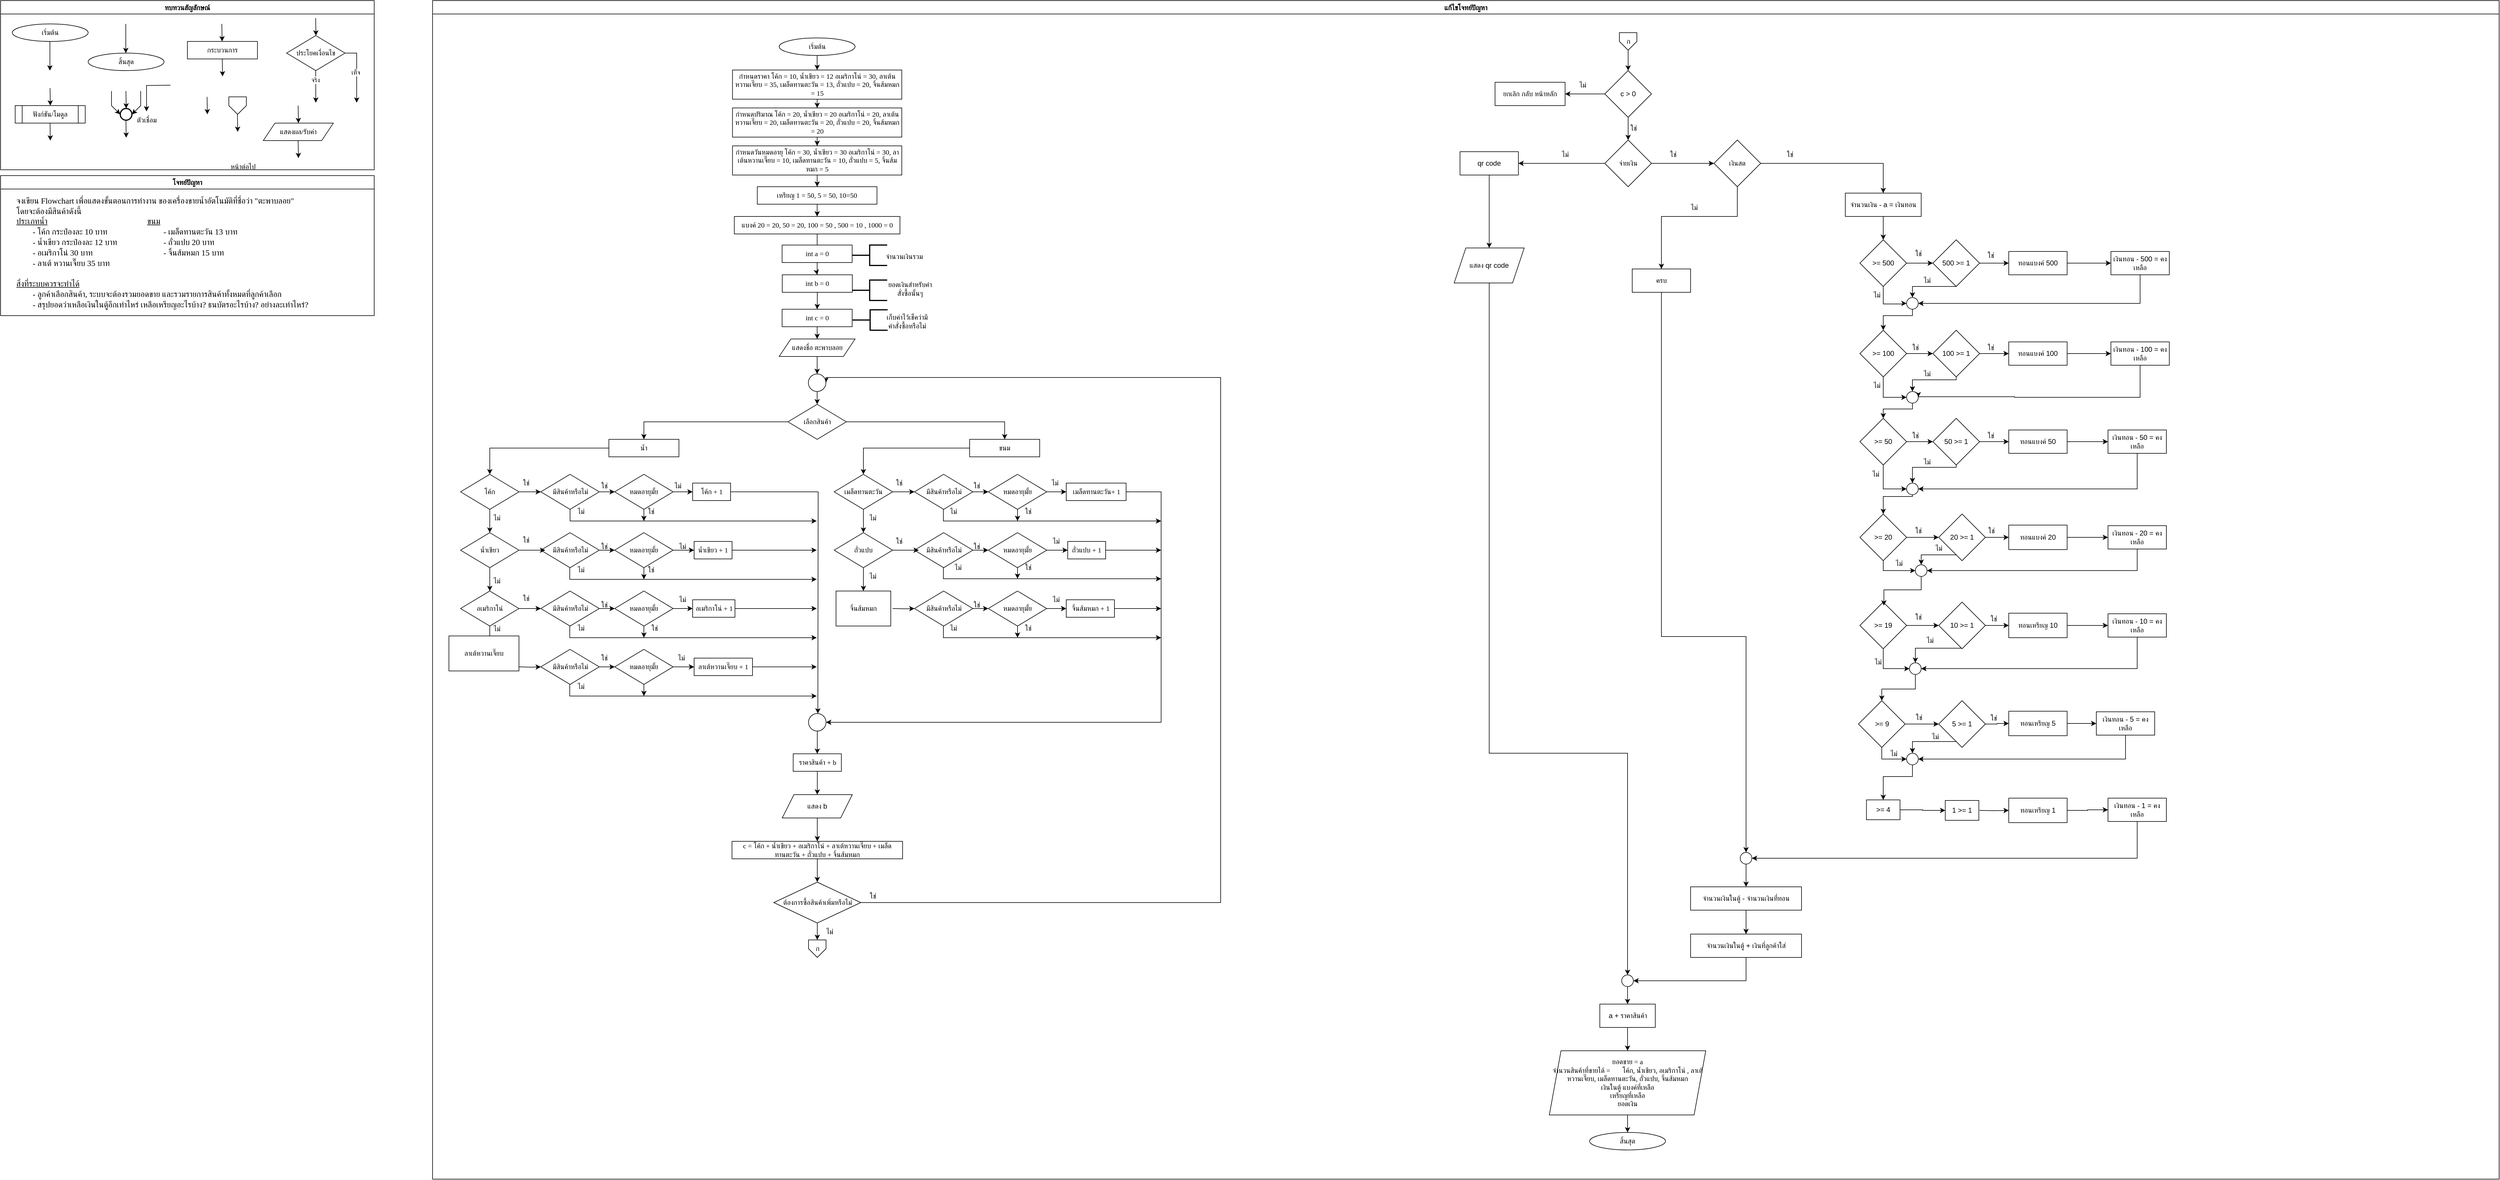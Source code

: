 <mxfile version="28.0.4">
  <diagram name="Page-1" id="4TXCIajODyfB9_7d8rGr">
    <mxGraphModel dx="3973" dy="1867" grid="1" gridSize="10" guides="1" tooltips="1" connect="1" arrows="1" fold="1" page="1" pageScale="1" pageWidth="850" pageHeight="1100" math="0" shadow="0">
      <root>
        <mxCell id="0" />
        <mxCell id="1" parent="0" />
        <mxCell id="-KG5sd4hU6m6T-F9Y214-1" value="ทบทวนสัญลักษณ์" style="swimlane;fontFamily=Sarabun;fontSource=https%3A%2F%2Ffonts.googleapis.com%2Fcss%3Ffamily%3DSarabun;" vertex="1" parent="1">
          <mxGeometry x="-720" y="20" width="640" height="290" as="geometry" />
        </mxCell>
        <mxCell id="-KG5sd4hU6m6T-F9Y214-2" value="&lt;font data-font-src=&quot;https://fonts.googleapis.com/css?family=Sarabun&quot; face=&quot;Sarabun&quot;&gt;เริ่มต้น&lt;/font&gt;" style="ellipse;whiteSpace=wrap;html=1;" vertex="1" parent="-KG5sd4hU6m6T-F9Y214-1">
          <mxGeometry x="20" y="40" width="130" height="30" as="geometry" />
        </mxCell>
        <mxCell id="-KG5sd4hU6m6T-F9Y214-3" value="" style="endArrow=classic;html=1;rounded=0;" edge="1" parent="-KG5sd4hU6m6T-F9Y214-1">
          <mxGeometry width="50" height="50" relative="1" as="geometry">
            <mxPoint x="84.5" y="70" as="sourcePoint" />
            <mxPoint x="84.5" y="120" as="targetPoint" />
          </mxGeometry>
        </mxCell>
        <mxCell id="-KG5sd4hU6m6T-F9Y214-4" value="&lt;font face=&quot;Sarabun&quot;&gt;สิ้นสุด&lt;/font&gt;" style="ellipse;whiteSpace=wrap;html=1;" vertex="1" parent="-KG5sd4hU6m6T-F9Y214-1">
          <mxGeometry x="150" y="90" width="130" height="30" as="geometry" />
        </mxCell>
        <mxCell id="-KG5sd4hU6m6T-F9Y214-5" value="" style="endArrow=classic;html=1;rounded=0;" edge="1" parent="-KG5sd4hU6m6T-F9Y214-1">
          <mxGeometry width="50" height="50" relative="1" as="geometry">
            <mxPoint x="214.5" y="40" as="sourcePoint" />
            <mxPoint x="214.5" y="90" as="targetPoint" />
          </mxGeometry>
        </mxCell>
        <mxCell id="-KG5sd4hU6m6T-F9Y214-6" value="กระบวนการ" style="rounded=0;whiteSpace=wrap;html=1;fontFamily=Sarabun;fontSource=https%3A%2F%2Ffonts.googleapis.com%2Fcss%3Ffamily%3DSarabun;" vertex="1" parent="-KG5sd4hU6m6T-F9Y214-1">
          <mxGeometry x="320" y="70" width="120" height="30" as="geometry" />
        </mxCell>
        <mxCell id="-KG5sd4hU6m6T-F9Y214-7" value="" style="endArrow=classic;html=1;rounded=0;" edge="1" parent="-KG5sd4hU6m6T-F9Y214-1">
          <mxGeometry width="50" height="50" relative="1" as="geometry">
            <mxPoint x="379" y="40" as="sourcePoint" />
            <mxPoint x="379.5" y="70" as="targetPoint" />
          </mxGeometry>
        </mxCell>
        <mxCell id="-KG5sd4hU6m6T-F9Y214-8" value="" style="endArrow=classic;html=1;rounded=0;" edge="1" parent="-KG5sd4hU6m6T-F9Y214-1">
          <mxGeometry width="50" height="50" relative="1" as="geometry">
            <mxPoint x="379.75" y="100" as="sourcePoint" />
            <mxPoint x="380.25" y="130" as="targetPoint" />
          </mxGeometry>
        </mxCell>
        <mxCell id="-KG5sd4hU6m6T-F9Y214-9" value="ประโยคเงื่อนไข" style="rhombus;whiteSpace=wrap;html=1;fontFamily=Sarabun;fontSource=https%3A%2F%2Ffonts.googleapis.com%2Fcss%3Ffamily%3DSarabun;" vertex="1" parent="-KG5sd4hU6m6T-F9Y214-1">
          <mxGeometry x="490" y="60" width="100" height="60" as="geometry" />
        </mxCell>
        <mxCell id="-KG5sd4hU6m6T-F9Y214-10" value="" style="endArrow=classic;html=1;rounded=0;" edge="1" parent="-KG5sd4hU6m6T-F9Y214-1">
          <mxGeometry width="50" height="50" relative="1" as="geometry">
            <mxPoint x="539.71" y="30" as="sourcePoint" />
            <mxPoint x="540.21" y="60" as="targetPoint" />
          </mxGeometry>
        </mxCell>
        <mxCell id="-KG5sd4hU6m6T-F9Y214-11" value="" style="endArrow=classic;html=1;rounded=0;" edge="1" parent="-KG5sd4hU6m6T-F9Y214-1">
          <mxGeometry width="50" height="50" relative="1" as="geometry">
            <mxPoint x="539.71" y="120" as="sourcePoint" />
            <mxPoint x="540" y="175" as="targetPoint" />
          </mxGeometry>
        </mxCell>
        <mxCell id="-KG5sd4hU6m6T-F9Y214-12" value="จริง" style="edgeLabel;html=1;align=center;verticalAlign=middle;resizable=0;points=[];fontFamily=Sarabun;fontSource=https%3A%2F%2Ffonts.googleapis.com%2Fcss%3Ffamily%3DSarabun;" vertex="1" connectable="0" parent="-KG5sd4hU6m6T-F9Y214-11">
          <mxGeometry x="-0.414" y="-1" relative="1" as="geometry">
            <mxPoint as="offset" />
          </mxGeometry>
        </mxCell>
        <mxCell id="-KG5sd4hU6m6T-F9Y214-13" value="" style="endArrow=classic;html=1;rounded=0;exitX=1;exitY=0.5;exitDx=0;exitDy=0;" edge="1" parent="-KG5sd4hU6m6T-F9Y214-1" source="-KG5sd4hU6m6T-F9Y214-9">
          <mxGeometry width="50" height="50" relative="1" as="geometry">
            <mxPoint x="620" y="95" as="sourcePoint" />
            <mxPoint x="610" y="175" as="targetPoint" />
            <Array as="points">
              <mxPoint x="610" y="90" />
            </Array>
          </mxGeometry>
        </mxCell>
        <mxCell id="-KG5sd4hU6m6T-F9Y214-14" value="&lt;font data-font-src=&quot;https://fonts.googleapis.com/css?family=Sarabun&quot; face=&quot;Sarabun&quot;&gt;เท็จ&lt;/font&gt;" style="edgeLabel;html=1;align=center;verticalAlign=middle;resizable=0;points=[];" vertex="1" connectable="0" parent="-KG5sd4hU6m6T-F9Y214-13">
          <mxGeometry x="-0.002" y="-2" relative="1" as="geometry">
            <mxPoint as="offset" />
          </mxGeometry>
        </mxCell>
        <mxCell id="-KG5sd4hU6m6T-F9Y214-15" value="&lt;font data-font-src=&quot;https://fonts.googleapis.com/css?family=Sarabun&quot; face=&quot;Sarabun&quot;&gt;ฟังก์ชัน/โมดูล&lt;/font&gt;" style="shape=process;whiteSpace=wrap;html=1;backgroundOutline=1;" vertex="1" parent="-KG5sd4hU6m6T-F9Y214-1">
          <mxGeometry x="25" y="180" width="120" height="30" as="geometry" />
        </mxCell>
        <mxCell id="-KG5sd4hU6m6T-F9Y214-16" value="" style="endArrow=classic;html=1;rounded=0;" edge="1" parent="-KG5sd4hU6m6T-F9Y214-1">
          <mxGeometry width="50" height="50" relative="1" as="geometry">
            <mxPoint x="84.71" y="150" as="sourcePoint" />
            <mxPoint x="85.21" y="180" as="targetPoint" />
          </mxGeometry>
        </mxCell>
        <mxCell id="-KG5sd4hU6m6T-F9Y214-17" value="" style="endArrow=classic;html=1;rounded=0;" edge="1" parent="-KG5sd4hU6m6T-F9Y214-1">
          <mxGeometry width="50" height="50" relative="1" as="geometry">
            <mxPoint x="84.71" y="210" as="sourcePoint" />
            <mxPoint x="85.21" y="240" as="targetPoint" />
          </mxGeometry>
        </mxCell>
        <mxCell id="-KG5sd4hU6m6T-F9Y214-18" value="" style="strokeWidth=2;html=1;shape=mxgraph.flowchart.start_2;whiteSpace=wrap;" vertex="1" parent="-KG5sd4hU6m6T-F9Y214-1">
          <mxGeometry x="205" y="185" width="20" height="20" as="geometry" />
        </mxCell>
        <mxCell id="-KG5sd4hU6m6T-F9Y214-19" value="" style="endArrow=classic;html=1;rounded=0;" edge="1" parent="-KG5sd4hU6m6T-F9Y214-1">
          <mxGeometry width="50" height="50" relative="1" as="geometry">
            <mxPoint x="214.71" y="155" as="sourcePoint" />
            <mxPoint x="215.21" y="185" as="targetPoint" />
          </mxGeometry>
        </mxCell>
        <mxCell id="-KG5sd4hU6m6T-F9Y214-20" value="" style="endArrow=classic;html=1;rounded=0;entryX=0;entryY=0.5;entryDx=0;entryDy=0;entryPerimeter=0;" edge="1" parent="-KG5sd4hU6m6T-F9Y214-1" target="-KG5sd4hU6m6T-F9Y214-18">
          <mxGeometry width="50" height="50" relative="1" as="geometry">
            <mxPoint x="190.0" y="155" as="sourcePoint" />
            <mxPoint x="190.5" y="185" as="targetPoint" />
            <Array as="points">
              <mxPoint x="190" y="180" />
            </Array>
          </mxGeometry>
        </mxCell>
        <mxCell id="-KG5sd4hU6m6T-F9Y214-21" value="" style="endArrow=classic;html=1;rounded=0;entryX=1;entryY=0.5;entryDx=0;entryDy=0;entryPerimeter=0;" edge="1" parent="-KG5sd4hU6m6T-F9Y214-1" target="-KG5sd4hU6m6T-F9Y214-18">
          <mxGeometry width="50" height="50" relative="1" as="geometry">
            <mxPoint x="240.0" y="155" as="sourcePoint" />
            <mxPoint x="240.5" y="185" as="targetPoint" />
            <Array as="points">
              <mxPoint x="240" y="180" />
            </Array>
          </mxGeometry>
        </mxCell>
        <mxCell id="-KG5sd4hU6m6T-F9Y214-22" value="" style="endArrow=classic;html=1;rounded=0;" edge="1" parent="-KG5sd4hU6m6T-F9Y214-1">
          <mxGeometry width="50" height="50" relative="1" as="geometry">
            <mxPoint x="214.71" y="205" as="sourcePoint" />
            <mxPoint x="215.21" y="235" as="targetPoint" />
          </mxGeometry>
        </mxCell>
        <mxCell id="-KG5sd4hU6m6T-F9Y214-23" value="&lt;font data-font-src=&quot;https://fonts.googleapis.com/css?family=Sarabun&quot; face=&quot;Sarabun&quot;&gt;ตัวเชื่อม&lt;/font&gt;" style="text;html=1;align=center;verticalAlign=middle;resizable=0;points=[];autosize=1;strokeColor=none;fillColor=none;" vertex="1" parent="-KG5sd4hU6m6T-F9Y214-1">
          <mxGeometry x="220" y="190" width="60" height="30" as="geometry" />
        </mxCell>
        <mxCell id="-KG5sd4hU6m6T-F9Y214-24" value="" style="endArrow=classic;html=1;rounded=0;" edge="1" parent="-KG5sd4hU6m6T-F9Y214-1">
          <mxGeometry width="50" height="50" relative="1" as="geometry">
            <mxPoint x="353.71" y="165" as="sourcePoint" />
            <mxPoint x="354.21" y="195" as="targetPoint" />
          </mxGeometry>
        </mxCell>
        <mxCell id="-KG5sd4hU6m6T-F9Y214-25" value="" style="endArrow=classic;html=1;rounded=0;" edge="1" parent="-KG5sd4hU6m6T-F9Y214-1">
          <mxGeometry width="50" height="50" relative="1" as="geometry">
            <mxPoint x="405.71" y="195" as="sourcePoint" />
            <mxPoint x="406.21" y="225" as="targetPoint" />
          </mxGeometry>
        </mxCell>
        <mxCell id="-KG5sd4hU6m6T-F9Y214-26" value="" style="verticalLabelPosition=bottom;verticalAlign=top;html=1;shape=offPageConnector;rounded=0;size=0.5;" vertex="1" parent="-KG5sd4hU6m6T-F9Y214-1">
          <mxGeometry x="391" y="165" width="30" height="30" as="geometry" />
        </mxCell>
        <mxCell id="-KG5sd4hU6m6T-F9Y214-27" value="หน้าต่อไป" style="text;html=1;align=center;verticalAlign=middle;resizable=0;points=[];autosize=1;strokeColor=none;fillColor=none;fontFamily=Sarabun;fontSource=https%3A%2F%2Ffonts.googleapis.com%2Fcss%3Ffamily%3DSarabun;" vertex="1" parent="-KG5sd4hU6m6T-F9Y214-1">
          <mxGeometry x="380" y="270" width="70" height="30" as="geometry" />
        </mxCell>
        <mxCell id="-KG5sd4hU6m6T-F9Y214-28" value="" style="edgeStyle=orthogonalEdgeStyle;rounded=0;orthogonalLoop=1;jettySize=auto;html=1;" edge="1" parent="-KG5sd4hU6m6T-F9Y214-1" target="-KG5sd4hU6m6T-F9Y214-23">
          <mxGeometry relative="1" as="geometry">
            <mxPoint x="291" y="145" as="sourcePoint" />
          </mxGeometry>
        </mxCell>
        <mxCell id="-KG5sd4hU6m6T-F9Y214-29" value="แสดงผล/รับค่า" style="shape=parallelogram;perimeter=parallelogramPerimeter;whiteSpace=wrap;html=1;fixedSize=1;fontFamily=Sarabun;fontSource=https%3A%2F%2Ffonts.googleapis.com%2Fcss%3Ffamily%3DSarabun;" vertex="1" parent="-KG5sd4hU6m6T-F9Y214-1">
          <mxGeometry x="450" y="210" width="120" height="30" as="geometry" />
        </mxCell>
        <mxCell id="-KG5sd4hU6m6T-F9Y214-30" value="" style="endArrow=classic;html=1;rounded=0;" edge="1" parent="-KG5sd4hU6m6T-F9Y214-1">
          <mxGeometry width="50" height="50" relative="1" as="geometry">
            <mxPoint x="509.71" y="180" as="sourcePoint" />
            <mxPoint x="510.21" y="210" as="targetPoint" />
          </mxGeometry>
        </mxCell>
        <mxCell id="-KG5sd4hU6m6T-F9Y214-31" value="" style="endArrow=classic;html=1;rounded=0;" edge="1" parent="-KG5sd4hU6m6T-F9Y214-1">
          <mxGeometry width="50" height="50" relative="1" as="geometry">
            <mxPoint x="509.71" y="240" as="sourcePoint" />
            <mxPoint x="510.21" y="270" as="targetPoint" />
          </mxGeometry>
        </mxCell>
        <mxCell id="-KG5sd4hU6m6T-F9Y214-32" value="&lt;font data-font-src=&quot;https://fonts.googleapis.com/css?family=Sarabun&quot; face=&quot;Sarabun&quot;&gt;โจทย์ปัญหา&lt;/font&gt;" style="swimlane;whiteSpace=wrap;html=1;" vertex="1" parent="1">
          <mxGeometry x="-720" y="320" width="640" height="240" as="geometry" />
        </mxCell>
        <mxCell id="-KG5sd4hU6m6T-F9Y214-33" value="&lt;font data-font-src=&quot;https://fonts.googleapis.com/css?family=Sarabun&quot; face=&quot;Sarabun&quot; style=&quot;font-size: 14px;&quot;&gt;จงเขียน Flowchart เพื่อแสดงขั้นตอนการทำงาน ของเครื่องขายน้ำอัตโนมัติที่ชื่อว่า &quot;ตะพาบลอย&quot;&lt;br&gt;โดยจะต้องมีสินค้าดังนี้&lt;br&gt;&lt;u&gt;ประเภทน้ำ&lt;span style=&quot;white-space: pre;&quot;&gt;&#x9;&lt;/span&gt;&lt;span style=&quot;white-space: pre;&quot;&gt;&#x9;&lt;/span&gt;&lt;span style=&quot;white-space: pre;&quot;&gt;&#x9;&lt;/span&gt;&lt;span style=&quot;white-space: pre;&quot;&gt;&#x9;&lt;/span&gt;&lt;span style=&quot;white-space: pre;&quot;&gt;&#x9;&lt;/span&gt;&lt;span style=&quot;white-space: pre;&quot;&gt;&#x9;&lt;span style=&quot;white-space: pre;&quot;&gt;&#x9;&lt;/span&gt;ข&lt;/span&gt;นม&lt;/u&gt;&lt;br&gt;&lt;span style=&quot;white-space: pre;&quot;&gt;&#x9;&lt;/span&gt;- โค้ก กระป๋องละ 10 บาท&lt;span style=&quot;white-space: pre;&quot;&gt;&#x9;&lt;/span&gt;&lt;span style=&quot;white-space: pre;&quot;&gt;&#x9;&lt;/span&gt;&lt;span style=&quot;white-space: pre;&quot;&gt;&#x9;&lt;/span&gt;&lt;span style=&quot;white-space: pre;&quot;&gt;&#x9;&lt;/span&gt;- เมล็ดทานตะวัน 13 บาท&lt;br&gt;&lt;span style=&quot;white-space: pre;&quot;&gt;&#x9;&lt;/span&gt;- น้ำเขียว กระป๋องละ 12 บาท&lt;span style=&quot;white-space: pre;&quot;&gt;&#x9;&lt;/span&gt;&lt;span style=&quot;white-space: pre;&quot;&gt;&#x9;&lt;/span&gt;&lt;span style=&quot;white-space: pre;&quot;&gt;&#x9;&lt;/span&gt;- ถั่วแปบ 20 บาท&lt;br&gt;&lt;span style=&quot;white-space: pre;&quot;&gt;&#x9;&lt;/span&gt;- อเมริกาโน่ 30 บาท&lt;span style=&quot;white-space: pre;&quot;&gt;&#x9;&lt;/span&gt;&lt;span style=&quot;white-space: pre;&quot;&gt;&#x9;&lt;/span&gt;&lt;span style=&quot;white-space: pre;&quot;&gt;&#x9;&lt;/span&gt;&lt;span style=&quot;white-space: pre;&quot;&gt;&#x9;&lt;/span&gt;&lt;span style=&quot;white-space: pre;&quot;&gt;&#x9;&lt;/span&gt;- จิ้นส้มหมก 15 บาท&lt;br&gt;&lt;span style=&quot;white-space: pre;&quot;&gt;&#x9;&lt;/span&gt;- ลาเต้ หวานเจี๊ยบ 35 บาท&lt;span style=&quot;white-space: pre;&quot;&gt;&#x9;&lt;/span&gt;&lt;br&gt;&lt;br&gt;&lt;u&gt;สิ่งที่ระบบควรจะทำได้&lt;/u&gt;&lt;br&gt;&lt;span style=&quot;white-space: pre;&quot;&gt;&#x9;&lt;/span&gt;- ลูกค้าเลือกสินค้า, ระบบจะต้องรวมยอดขาย และรวมรายการสินค้าทั้งหมดที่ลูกค้าเลือก&lt;br&gt;&lt;span style=&quot;white-space: pre;&quot;&gt;&#x9;&lt;/span&gt;- สรุปยอดว่าเหลือเงินในตู้อีกเท่าไหร่ เหลือเหรียญอะไรบ้าง? ธนบัตรอะไรบ้าง? อย่างละเท่าไหร่?&lt;br&gt;&lt;br&gt;&lt;br&gt;&lt;/font&gt;" style="text;html=1;align=left;verticalAlign=middle;resizable=0;points=[];autosize=1;strokeColor=none;fillColor=none;fontSize=14;" vertex="1" parent="-KG5sd4hU6m6T-F9Y214-32">
          <mxGeometry x="25" y="30" width="580" height="240" as="geometry" />
        </mxCell>
        <mxCell id="-KG5sd4hU6m6T-F9Y214-34" value="แก้ไขโจทย์ปัญหา" style="swimlane;fontFamily=Sarabun;fontSource=https%3A%2F%2Ffonts.googleapis.com%2Fcss%3Ffamily%3DSarabun;" vertex="1" parent="1">
          <mxGeometry x="20" y="20" width="3540" height="2020" as="geometry" />
        </mxCell>
        <mxCell id="-KG5sd4hU6m6T-F9Y214-35" style="edgeStyle=orthogonalEdgeStyle;rounded=0;orthogonalLoop=1;jettySize=auto;html=1;" edge="1" parent="-KG5sd4hU6m6T-F9Y214-34" source="-KG5sd4hU6m6T-F9Y214-36" target="-KG5sd4hU6m6T-F9Y214-38">
          <mxGeometry relative="1" as="geometry" />
        </mxCell>
        <mxCell id="-KG5sd4hU6m6T-F9Y214-36" value="&lt;font data-font-src=&quot;https://fonts.googleapis.com/css?family=Sarabun&quot; face=&quot;Sarabun&quot;&gt;เริ่มต้น&lt;/font&gt;" style="ellipse;whiteSpace=wrap;html=1;" vertex="1" parent="-KG5sd4hU6m6T-F9Y214-34">
          <mxGeometry x="593.75" y="64" width="130" height="30" as="geometry" />
        </mxCell>
        <mxCell id="-KG5sd4hU6m6T-F9Y214-37" style="edgeStyle=orthogonalEdgeStyle;rounded=0;orthogonalLoop=1;jettySize=auto;html=1;" edge="1" parent="-KG5sd4hU6m6T-F9Y214-34" source="-KG5sd4hU6m6T-F9Y214-38" target="-KG5sd4hU6m6T-F9Y214-40">
          <mxGeometry relative="1" as="geometry" />
        </mxCell>
        <mxCell id="-KG5sd4hU6m6T-F9Y214-38" value="กำหนดราคา โค้ก = 10, น้ำเขียว = 12 อเมริกาโน่ = 30, ลาเต้นหวานเจี๊ยบ = 35, เมล็ดทานตะวัน = 13, ถั่วแปบ = 20, จิ้นส้มหมก = 15" style="rounded=0;whiteSpace=wrap;html=1;fontFamily=Sarabun;fontSource=https%3A%2F%2Ffonts.googleapis.com%2Fcss%3Ffamily%3DSarabun;" vertex="1" parent="-KG5sd4hU6m6T-F9Y214-34">
          <mxGeometry x="513.75" y="119" width="290" height="50" as="geometry" />
        </mxCell>
        <mxCell id="-KG5sd4hU6m6T-F9Y214-39" style="edgeStyle=orthogonalEdgeStyle;rounded=0;orthogonalLoop=1;jettySize=auto;html=1;entryX=0.5;entryY=0;entryDx=0;entryDy=0;" edge="1" parent="-KG5sd4hU6m6T-F9Y214-34" source="-KG5sd4hU6m6T-F9Y214-40" target="-KG5sd4hU6m6T-F9Y214-42">
          <mxGeometry relative="1" as="geometry" />
        </mxCell>
        <mxCell id="-KG5sd4hU6m6T-F9Y214-40" value="กำหนดปริมาณ โค้ก = 20, น้ำเขียว = 20 อเมริกาโน่ = 20, ลาเต้นหวานเจี๊ยบ = 20, เมล็ดทานตะวัน = 20, ถั่วแปบ = 20, จิ้นส้มหมก = 20" style="rounded=0;whiteSpace=wrap;html=1;fontFamily=Sarabun;fontSource=https%3A%2F%2Ffonts.googleapis.com%2Fcss%3Ffamily%3DSarabun;" vertex="1" parent="-KG5sd4hU6m6T-F9Y214-34">
          <mxGeometry x="513.75" y="184" width="290" height="50" as="geometry" />
        </mxCell>
        <mxCell id="-KG5sd4hU6m6T-F9Y214-41" style="edgeStyle=orthogonalEdgeStyle;rounded=0;orthogonalLoop=1;jettySize=auto;html=1;" edge="1" parent="-KG5sd4hU6m6T-F9Y214-34" source="-KG5sd4hU6m6T-F9Y214-42" target="-KG5sd4hU6m6T-F9Y214-46">
          <mxGeometry relative="1" as="geometry" />
        </mxCell>
        <mxCell id="-KG5sd4hU6m6T-F9Y214-42" value="กำหนดวันหมดอายุ โค้ก = 30, น้ำเขียว = 3&lt;span style=&quot;background-color: transparent; color: light-dark(rgb(0, 0, 0), rgb(255, 255, 255));&quot;&gt;0 อเมริกาโน่ = 30, ลาเต้นหวานเจี๊ยบ = 10, เมล็ดทานตะวัน = 10, ถั่วแปบ = 5, จิ้นส้มหมก = 5&lt;/span&gt;" style="rounded=0;whiteSpace=wrap;html=1;fontFamily=Sarabun;fontSource=https%3A%2F%2Ffonts.googleapis.com%2Fcss%3Ffamily%3DSarabun;" vertex="1" parent="-KG5sd4hU6m6T-F9Y214-34">
          <mxGeometry x="513.75" y="249" width="290" height="50" as="geometry" />
        </mxCell>
        <mxCell id="-KG5sd4hU6m6T-F9Y214-43" style="edgeStyle=orthogonalEdgeStyle;rounded=0;orthogonalLoop=1;jettySize=auto;html=1;entryX=0.5;entryY=0;entryDx=0;entryDy=0;" edge="1" parent="-KG5sd4hU6m6T-F9Y214-34" source="-KG5sd4hU6m6T-F9Y214-44" target="-KG5sd4hU6m6T-F9Y214-48">
          <mxGeometry relative="1" as="geometry" />
        </mxCell>
        <mxCell id="-KG5sd4hU6m6T-F9Y214-44" value="แบงค์ 20 = 20, 50 = 20, 100 = 50 , 500 = 10 , 1000 = 0" style="rounded=0;whiteSpace=wrap;html=1;fontFamily=Sarabun;fontSource=https%3A%2F%2Ffonts.googleapis.com%2Fcss%3Ffamily%3DSarabun;" vertex="1" parent="-KG5sd4hU6m6T-F9Y214-34">
          <mxGeometry x="516.88" y="370" width="283.75" height="30" as="geometry" />
        </mxCell>
        <mxCell id="-KG5sd4hU6m6T-F9Y214-45" style="edgeStyle=orthogonalEdgeStyle;rounded=0;orthogonalLoop=1;jettySize=auto;html=1;" edge="1" parent="-KG5sd4hU6m6T-F9Y214-34" source="-KG5sd4hU6m6T-F9Y214-46" target="-KG5sd4hU6m6T-F9Y214-44">
          <mxGeometry relative="1" as="geometry" />
        </mxCell>
        <mxCell id="-KG5sd4hU6m6T-F9Y214-46" value="เหรียญ 1 = 50, 5 = 50, 10=50" style="rounded=0;whiteSpace=wrap;html=1;fontFamily=Sarabun;fontSource=https%3A%2F%2Ffonts.googleapis.com%2Fcss%3Ffamily%3DSarabun;" vertex="1" parent="-KG5sd4hU6m6T-F9Y214-34">
          <mxGeometry x="556.25" y="319" width="205" height="30" as="geometry" />
        </mxCell>
        <mxCell id="-KG5sd4hU6m6T-F9Y214-47" style="edgeStyle=orthogonalEdgeStyle;rounded=0;orthogonalLoop=1;jettySize=auto;html=1;entryX=0.5;entryY=0;entryDx=0;entryDy=0;" edge="1" parent="-KG5sd4hU6m6T-F9Y214-34" source="-KG5sd4hU6m6T-F9Y214-48" target="-KG5sd4hU6m6T-F9Y214-188">
          <mxGeometry relative="1" as="geometry" />
        </mxCell>
        <mxCell id="-KG5sd4hU6m6T-F9Y214-48" value="int a = 0" style="rounded=0;whiteSpace=wrap;html=1;fontFamily=Sarabun;fontSource=https%3A%2F%2Ffonts.googleapis.com%2Fcss%3Ffamily%3DSarabun;" vertex="1" parent="-KG5sd4hU6m6T-F9Y214-34">
          <mxGeometry x="598.75" y="419" width="120" height="30" as="geometry" />
        </mxCell>
        <mxCell id="-KG5sd4hU6m6T-F9Y214-49" value="" style="strokeWidth=2;html=1;shape=mxgraph.flowchart.annotation_2;align=left;labelPosition=right;pointerEvents=1;" vertex="1" parent="-KG5sd4hU6m6T-F9Y214-34">
          <mxGeometry x="718.75" y="419" width="60" height="35" as="geometry" />
        </mxCell>
        <mxCell id="-KG5sd4hU6m6T-F9Y214-50" value="จำนวนเงินรวม" style="text;html=1;align=center;verticalAlign=middle;whiteSpace=wrap;rounded=0;" vertex="1" parent="-KG5sd4hU6m6T-F9Y214-34">
          <mxGeometry x="768.75" y="424" width="77.5" height="30" as="geometry" />
        </mxCell>
        <mxCell id="-KG5sd4hU6m6T-F9Y214-51" value="" style="verticalLabelPosition=bottom;verticalAlign=top;html=1;shape=offPageConnector;rounded=0;size=0.5;" vertex="1" parent="-KG5sd4hU6m6T-F9Y214-34">
          <mxGeometry x="2033" y="55" width="30" height="30" as="geometry" />
        </mxCell>
        <mxCell id="-KG5sd4hU6m6T-F9Y214-52" style="edgeStyle=orthogonalEdgeStyle;rounded=0;orthogonalLoop=1;jettySize=auto;html=1;" edge="1" parent="-KG5sd4hU6m6T-F9Y214-34" source="-KG5sd4hU6m6T-F9Y214-53" target="-KG5sd4hU6m6T-F9Y214-195">
          <mxGeometry relative="1" as="geometry" />
        </mxCell>
        <mxCell id="-KG5sd4hU6m6T-F9Y214-53" value="ก" style="text;html=1;align=center;verticalAlign=middle;resizable=0;points=[];autosize=1;strokeColor=none;fillColor=none;" vertex="1" parent="-KG5sd4hU6m6T-F9Y214-34">
          <mxGeometry x="2033" y="55" width="30" height="30" as="geometry" />
        </mxCell>
        <mxCell id="-KG5sd4hU6m6T-F9Y214-54" style="edgeStyle=orthogonalEdgeStyle;rounded=0;orthogonalLoop=1;jettySize=auto;html=1;" edge="1" parent="-KG5sd4hU6m6T-F9Y214-34" source="-KG5sd4hU6m6T-F9Y214-55" target="-KG5sd4hU6m6T-F9Y214-302">
          <mxGeometry relative="1" as="geometry" />
        </mxCell>
        <mxCell id="-KG5sd4hU6m6T-F9Y214-55" value="ยอดขาย = a&lt;div&gt;จำนวนสินค้าที่ขายได้ =&amp;nbsp;&lt;span style=&quot;white-space: pre;&quot;&gt;&#x9;&lt;/span&gt;โค้ก, น้ำเขียว, อเมริกาโน่ , ลาเต้หวานเจี๊ยบ, เมล็ดทานตะวัน, ถั่วแปบ, จิ้นส้มหมก&lt;/div&gt;&lt;div&gt;เงินในตู้ แบงค์ที่เหลือ&lt;/div&gt;&lt;div&gt;เหรียญที่เหลือ&lt;/div&gt;&lt;div&gt;ยอดเงิน&lt;/div&gt;" style="shape=parallelogram;perimeter=parallelogramPerimeter;whiteSpace=wrap;html=1;fixedSize=1;fontFamily=Sarabun;fontSource=https%3A%2F%2Ffonts.googleapis.com%2Fcss%3Ffamily%3DSarabun;" vertex="1" parent="-KG5sd4hU6m6T-F9Y214-34">
          <mxGeometry x="1913" y="1800" width="268" height="110" as="geometry" />
        </mxCell>
        <mxCell id="-KG5sd4hU6m6T-F9Y214-56" style="edgeStyle=orthogonalEdgeStyle;rounded=0;orthogonalLoop=1;jettySize=auto;html=1;entryX=1;entryY=0.5;entryDx=0;entryDy=0;" edge="1" parent="-KG5sd4hU6m6T-F9Y214-34" source="-KG5sd4hU6m6T-F9Y214-58" target="-KG5sd4hU6m6T-F9Y214-60">
          <mxGeometry relative="1" as="geometry" />
        </mxCell>
        <mxCell id="-KG5sd4hU6m6T-F9Y214-57" style="edgeStyle=orthogonalEdgeStyle;rounded=0;orthogonalLoop=1;jettySize=auto;html=1;entryX=0;entryY=0.5;entryDx=0;entryDy=0;" edge="1" parent="-KG5sd4hU6m6T-F9Y214-34" source="-KG5sd4hU6m6T-F9Y214-58" target="-KG5sd4hU6m6T-F9Y214-202">
          <mxGeometry relative="1" as="geometry" />
        </mxCell>
        <mxCell id="-KG5sd4hU6m6T-F9Y214-58" value="จ่ายเงิน" style="rhombus;whiteSpace=wrap;html=1;" vertex="1" parent="-KG5sd4hU6m6T-F9Y214-34">
          <mxGeometry x="2008" y="239" width="80" height="80" as="geometry" />
        </mxCell>
        <mxCell id="-KG5sd4hU6m6T-F9Y214-59" style="edgeStyle=orthogonalEdgeStyle;rounded=0;orthogonalLoop=1;jettySize=auto;html=1;" edge="1" parent="-KG5sd4hU6m6T-F9Y214-34" source="-KG5sd4hU6m6T-F9Y214-60" target="-KG5sd4hU6m6T-F9Y214-62">
          <mxGeometry relative="1" as="geometry" />
        </mxCell>
        <mxCell id="-KG5sd4hU6m6T-F9Y214-60" value="qr code" style="rounded=0;whiteSpace=wrap;html=1;" vertex="1" parent="-KG5sd4hU6m6T-F9Y214-34">
          <mxGeometry x="1760" y="259" width="100" height="40" as="geometry" />
        </mxCell>
        <mxCell id="-KG5sd4hU6m6T-F9Y214-61" style="edgeStyle=orthogonalEdgeStyle;rounded=0;orthogonalLoop=1;jettySize=auto;html=1;entryX=0.5;entryY=0;entryDx=0;entryDy=0;" edge="1" parent="-KG5sd4hU6m6T-F9Y214-34" source="-KG5sd4hU6m6T-F9Y214-62" target="-KG5sd4hU6m6T-F9Y214-301">
          <mxGeometry relative="1" as="geometry">
            <Array as="points">
              <mxPoint x="1810" y="1290" />
              <mxPoint x="2047" y="1290" />
            </Array>
          </mxGeometry>
        </mxCell>
        <mxCell id="-KG5sd4hU6m6T-F9Y214-62" value="แสดง qr code" style="shape=parallelogram;perimeter=parallelogramPerimeter;whiteSpace=wrap;html=1;fixedSize=1;" vertex="1" parent="-KG5sd4hU6m6T-F9Y214-34">
          <mxGeometry x="1750" y="424" width="120" height="60" as="geometry" />
        </mxCell>
        <mxCell id="-KG5sd4hU6m6T-F9Y214-63" style="edgeStyle=orthogonalEdgeStyle;rounded=0;orthogonalLoop=1;jettySize=auto;html=1;entryX=0.5;entryY=0;entryDx=0;entryDy=0;" edge="1" parent="-KG5sd4hU6m6T-F9Y214-34" source="-KG5sd4hU6m6T-F9Y214-64" target="-KG5sd4hU6m6T-F9Y214-142">
          <mxGeometry relative="1" as="geometry" />
        </mxCell>
        <mxCell id="-KG5sd4hU6m6T-F9Y214-64" value="แสดงชื่อ ตะพาบลอย" style="shape=parallelogram;perimeter=parallelogramPerimeter;whiteSpace=wrap;html=1;fixedSize=1;fontFamily=Sarabun;fontSource=https%3A%2F%2Ffonts.googleapis.com%2Fcss%3Ffamily%3DSarabun;" vertex="1" parent="-KG5sd4hU6m6T-F9Y214-34">
          <mxGeometry x="593.75" y="580" width="130" height="30" as="geometry" />
        </mxCell>
        <mxCell id="-KG5sd4hU6m6T-F9Y214-65" style="edgeStyle=orthogonalEdgeStyle;rounded=0;orthogonalLoop=1;jettySize=auto;html=1;entryX=0.5;entryY=0;entryDx=0;entryDy=0;" edge="1" parent="-KG5sd4hU6m6T-F9Y214-34" source="-KG5sd4hU6m6T-F9Y214-67" target="-KG5sd4hU6m6T-F9Y214-69">
          <mxGeometry relative="1" as="geometry" />
        </mxCell>
        <mxCell id="-KG5sd4hU6m6T-F9Y214-66" style="edgeStyle=orthogonalEdgeStyle;rounded=0;orthogonalLoop=1;jettySize=auto;html=1;entryX=0.5;entryY=0;entryDx=0;entryDy=0;" edge="1" parent="-KG5sd4hU6m6T-F9Y214-34" source="-KG5sd4hU6m6T-F9Y214-67" target="-KG5sd4hU6m6T-F9Y214-133">
          <mxGeometry relative="1" as="geometry" />
        </mxCell>
        <mxCell id="-KG5sd4hU6m6T-F9Y214-67" value="เลือกสินค้า" style="rhombus;whiteSpace=wrap;html=1;fontFamily=Sarabun;fontSource=https%3A%2F%2Ffonts.googleapis.com%2Fcss%3Ffamily%3DSarabun;" vertex="1" parent="-KG5sd4hU6m6T-F9Y214-34">
          <mxGeometry x="608.75" y="692" width="100" height="60" as="geometry" />
        </mxCell>
        <mxCell id="-KG5sd4hU6m6T-F9Y214-68" style="edgeStyle=orthogonalEdgeStyle;rounded=0;orthogonalLoop=1;jettySize=auto;html=1;" edge="1" parent="-KG5sd4hU6m6T-F9Y214-34" source="-KG5sd4hU6m6T-F9Y214-69" target="-KG5sd4hU6m6T-F9Y214-72">
          <mxGeometry relative="1" as="geometry" />
        </mxCell>
        <mxCell id="-KG5sd4hU6m6T-F9Y214-69" value="น้ำ" style="rounded=0;whiteSpace=wrap;html=1;fontFamily=Sarabun;fontSource=https%3A%2F%2Ffonts.googleapis.com%2Fcss%3Ffamily%3DSarabun;" vertex="1" parent="-KG5sd4hU6m6T-F9Y214-34">
          <mxGeometry x="302" y="752" width="120" height="30" as="geometry" />
        </mxCell>
        <mxCell id="-KG5sd4hU6m6T-F9Y214-70" style="edgeStyle=orthogonalEdgeStyle;rounded=0;orthogonalLoop=1;jettySize=auto;html=1;" edge="1" parent="-KG5sd4hU6m6T-F9Y214-34" source="-KG5sd4hU6m6T-F9Y214-72" target="-KG5sd4hU6m6T-F9Y214-74">
          <mxGeometry relative="1" as="geometry" />
        </mxCell>
        <mxCell id="-KG5sd4hU6m6T-F9Y214-71" style="edgeStyle=orthogonalEdgeStyle;rounded=0;orthogonalLoop=1;jettySize=auto;html=1;entryX=0;entryY=0.5;entryDx=0;entryDy=0;" edge="1" parent="-KG5sd4hU6m6T-F9Y214-34" source="-KG5sd4hU6m6T-F9Y214-72" target="-KG5sd4hU6m6T-F9Y214-81">
          <mxGeometry relative="1" as="geometry" />
        </mxCell>
        <mxCell id="-KG5sd4hU6m6T-F9Y214-72" value="โค้ก" style="rhombus;whiteSpace=wrap;html=1;fontFamily=Sarabun;fontSource=https%3A%2F%2Ffonts.googleapis.com%2Fcss%3Ffamily%3DSarabun;" vertex="1" parent="-KG5sd4hU6m6T-F9Y214-34">
          <mxGeometry x="48" y="812" width="100" height="60" as="geometry" />
        </mxCell>
        <mxCell id="-KG5sd4hU6m6T-F9Y214-73" style="edgeStyle=orthogonalEdgeStyle;rounded=0;orthogonalLoop=1;jettySize=auto;html=1;" edge="1" parent="-KG5sd4hU6m6T-F9Y214-34" source="-KG5sd4hU6m6T-F9Y214-74" target="-KG5sd4hU6m6T-F9Y214-77">
          <mxGeometry relative="1" as="geometry" />
        </mxCell>
        <mxCell id="-KG5sd4hU6m6T-F9Y214-74" value="น้ำเขียว" style="rhombus;whiteSpace=wrap;html=1;fontFamily=Sarabun;fontSource=https%3A%2F%2Ffonts.googleapis.com%2Fcss%3Ffamily%3DSarabun;" vertex="1" parent="-KG5sd4hU6m6T-F9Y214-34">
          <mxGeometry x="48" y="912" width="100" height="60" as="geometry" />
        </mxCell>
        <mxCell id="-KG5sd4hU6m6T-F9Y214-75" style="edgeStyle=orthogonalEdgeStyle;rounded=0;orthogonalLoop=1;jettySize=auto;html=1;" edge="1" parent="-KG5sd4hU6m6T-F9Y214-34" source="-KG5sd4hU6m6T-F9Y214-77">
          <mxGeometry relative="1" as="geometry">
            <mxPoint x="98.0" y="1112" as="targetPoint" />
          </mxGeometry>
        </mxCell>
        <mxCell id="-KG5sd4hU6m6T-F9Y214-76" value="" style="edgeStyle=orthogonalEdgeStyle;rounded=0;orthogonalLoop=1;jettySize=auto;html=1;" edge="1" parent="-KG5sd4hU6m6T-F9Y214-34" source="-KG5sd4hU6m6T-F9Y214-77" target="-KG5sd4hU6m6T-F9Y214-92">
          <mxGeometry relative="1" as="geometry" />
        </mxCell>
        <mxCell id="-KG5sd4hU6m6T-F9Y214-77" value="อเมริกาโน่" style="rhombus;whiteSpace=wrap;html=1;fontFamily=Sarabun;fontSource=https%3A%2F%2Ffonts.googleapis.com%2Fcss%3Ffamily%3DSarabun;" vertex="1" parent="-KG5sd4hU6m6T-F9Y214-34">
          <mxGeometry x="48" y="1012" width="100" height="60" as="geometry" />
        </mxCell>
        <mxCell id="-KG5sd4hU6m6T-F9Y214-78" style="edgeStyle=orthogonalEdgeStyle;rounded=0;orthogonalLoop=1;jettySize=auto;html=1;" edge="1" parent="-KG5sd4hU6m6T-F9Y214-34" target="-KG5sd4hU6m6T-F9Y214-97">
          <mxGeometry relative="1" as="geometry">
            <mxPoint x="148.0" y="1142.0" as="sourcePoint" />
          </mxGeometry>
        </mxCell>
        <mxCell id="-KG5sd4hU6m6T-F9Y214-79" style="edgeStyle=orthogonalEdgeStyle;rounded=0;orthogonalLoop=1;jettySize=auto;html=1;" edge="1" parent="-KG5sd4hU6m6T-F9Y214-34" source="-KG5sd4hU6m6T-F9Y214-81" target="-KG5sd4hU6m6T-F9Y214-84">
          <mxGeometry relative="1" as="geometry" />
        </mxCell>
        <mxCell id="-KG5sd4hU6m6T-F9Y214-80" style="edgeStyle=orthogonalEdgeStyle;rounded=0;orthogonalLoop=1;jettySize=auto;html=1;" edge="1" parent="-KG5sd4hU6m6T-F9Y214-34" source="-KG5sd4hU6m6T-F9Y214-81">
          <mxGeometry relative="1" as="geometry">
            <mxPoint x="658" y="892" as="targetPoint" />
            <Array as="points">
              <mxPoint x="235" y="892" />
            </Array>
          </mxGeometry>
        </mxCell>
        <mxCell id="-KG5sd4hU6m6T-F9Y214-81" value="มีสินค้าหรือไม่" style="rhombus;whiteSpace=wrap;html=1;fontFamily=Sarabun;fontSource=https%3A%2F%2Ffonts.googleapis.com%2Fcss%3Ffamily%3DSarabun;" vertex="1" parent="-KG5sd4hU6m6T-F9Y214-34">
          <mxGeometry x="185.5" y="812" width="100" height="60" as="geometry" />
        </mxCell>
        <mxCell id="-KG5sd4hU6m6T-F9Y214-82" style="edgeStyle=orthogonalEdgeStyle;rounded=0;orthogonalLoop=1;jettySize=auto;html=1;entryX=0;entryY=0.5;entryDx=0;entryDy=0;" edge="1" parent="-KG5sd4hU6m6T-F9Y214-34" source="-KG5sd4hU6m6T-F9Y214-84" target="-KG5sd4hU6m6T-F9Y214-85">
          <mxGeometry relative="1" as="geometry" />
        </mxCell>
        <mxCell id="-KG5sd4hU6m6T-F9Y214-83" style="edgeStyle=orthogonalEdgeStyle;rounded=0;orthogonalLoop=1;jettySize=auto;html=1;" edge="1" parent="-KG5sd4hU6m6T-F9Y214-34" source="-KG5sd4hU6m6T-F9Y214-84">
          <mxGeometry relative="1" as="geometry">
            <mxPoint x="362" y="892" as="targetPoint" />
          </mxGeometry>
        </mxCell>
        <mxCell id="-KG5sd4hU6m6T-F9Y214-84" value="หมดอายุมั้ย" style="rhombus;whiteSpace=wrap;html=1;fontFamily=Sarabun;fontSource=https%3A%2F%2Ffonts.googleapis.com%2Fcss%3Ffamily%3DSarabun;" vertex="1" parent="-KG5sd4hU6m6T-F9Y214-34">
          <mxGeometry x="312" y="812" width="100" height="60" as="geometry" />
        </mxCell>
        <mxCell id="-KG5sd4hU6m6T-F9Y214-85" value="โค้ก + 1" style="rounded=0;whiteSpace=wrap;html=1;fontFamily=Sarabun;fontSource=https%3A%2F%2Ffonts.googleapis.com%2Fcss%3Ffamily%3DSarabun;" vertex="1" parent="-KG5sd4hU6m6T-F9Y214-34">
          <mxGeometry x="445.5" y="827" width="65" height="30" as="geometry" />
        </mxCell>
        <mxCell id="-KG5sd4hU6m6T-F9Y214-86" style="edgeStyle=orthogonalEdgeStyle;rounded=0;orthogonalLoop=1;jettySize=auto;html=1;entryX=0;entryY=0.5;entryDx=0;entryDy=0;" edge="1" parent="-KG5sd4hU6m6T-F9Y214-34" source="-KG5sd4hU6m6T-F9Y214-87" target="-KG5sd4hU6m6T-F9Y214-90">
          <mxGeometry relative="1" as="geometry" />
        </mxCell>
        <mxCell id="-KG5sd4hU6m6T-F9Y214-87" value="มีสินค้าหรือไม่" style="rhombus;whiteSpace=wrap;html=1;fontFamily=Sarabun;fontSource=https%3A%2F%2Ffonts.googleapis.com%2Fcss%3Ffamily%3DSarabun;" vertex="1" parent="-KG5sd4hU6m6T-F9Y214-34">
          <mxGeometry x="185.5" y="912" width="100" height="60" as="geometry" />
        </mxCell>
        <mxCell id="-KG5sd4hU6m6T-F9Y214-88" style="edgeStyle=orthogonalEdgeStyle;rounded=0;orthogonalLoop=1;jettySize=auto;html=1;" edge="1" parent="-KG5sd4hU6m6T-F9Y214-34" source="-KG5sd4hU6m6T-F9Y214-90" target="-KG5sd4hU6m6T-F9Y214-102">
          <mxGeometry relative="1" as="geometry" />
        </mxCell>
        <mxCell id="-KG5sd4hU6m6T-F9Y214-89" style="edgeStyle=orthogonalEdgeStyle;rounded=0;orthogonalLoop=1;jettySize=auto;html=1;" edge="1" parent="-KG5sd4hU6m6T-F9Y214-34" source="-KG5sd4hU6m6T-F9Y214-90">
          <mxGeometry relative="1" as="geometry">
            <mxPoint x="362" y="992" as="targetPoint" />
          </mxGeometry>
        </mxCell>
        <mxCell id="-KG5sd4hU6m6T-F9Y214-90" value="หมดอายุมั้ย" style="rhombus;whiteSpace=wrap;html=1;fontFamily=Sarabun;fontSource=https%3A%2F%2Ffonts.googleapis.com%2Fcss%3Ffamily%3DSarabun;" vertex="1" parent="-KG5sd4hU6m6T-F9Y214-34">
          <mxGeometry x="312" y="912" width="100" height="60" as="geometry" />
        </mxCell>
        <mxCell id="-KG5sd4hU6m6T-F9Y214-91" style="edgeStyle=orthogonalEdgeStyle;rounded=0;orthogonalLoop=1;jettySize=auto;html=1;entryX=0;entryY=0.5;entryDx=0;entryDy=0;" edge="1" parent="-KG5sd4hU6m6T-F9Y214-34" source="-KG5sd4hU6m6T-F9Y214-92" target="-KG5sd4hU6m6T-F9Y214-95">
          <mxGeometry relative="1" as="geometry" />
        </mxCell>
        <mxCell id="-KG5sd4hU6m6T-F9Y214-92" value="มีสินค้าหรือไม่" style="rhombus;whiteSpace=wrap;html=1;fontFamily=Sarabun;fontSource=https%3A%2F%2Ffonts.googleapis.com%2Fcss%3Ffamily%3DSarabun;" vertex="1" parent="-KG5sd4hU6m6T-F9Y214-34">
          <mxGeometry x="185.5" y="1012" width="100" height="60" as="geometry" />
        </mxCell>
        <mxCell id="-KG5sd4hU6m6T-F9Y214-93" style="edgeStyle=orthogonalEdgeStyle;rounded=0;orthogonalLoop=1;jettySize=auto;html=1;entryX=0;entryY=0.5;entryDx=0;entryDy=0;" edge="1" parent="-KG5sd4hU6m6T-F9Y214-34" source="-KG5sd4hU6m6T-F9Y214-95" target="-KG5sd4hU6m6T-F9Y214-106">
          <mxGeometry relative="1" as="geometry" />
        </mxCell>
        <mxCell id="-KG5sd4hU6m6T-F9Y214-94" style="edgeStyle=orthogonalEdgeStyle;rounded=0;orthogonalLoop=1;jettySize=auto;html=1;" edge="1" parent="-KG5sd4hU6m6T-F9Y214-34" source="-KG5sd4hU6m6T-F9Y214-95">
          <mxGeometry relative="1" as="geometry">
            <mxPoint x="362" y="1092" as="targetPoint" />
          </mxGeometry>
        </mxCell>
        <mxCell id="-KG5sd4hU6m6T-F9Y214-95" value="หมดอายุมั้ย" style="rhombus;whiteSpace=wrap;html=1;fontFamily=Sarabun;fontSource=https%3A%2F%2Ffonts.googleapis.com%2Fcss%3Ffamily%3DSarabun;" vertex="1" parent="-KG5sd4hU6m6T-F9Y214-34">
          <mxGeometry x="312" y="1012" width="100" height="60" as="geometry" />
        </mxCell>
        <mxCell id="-KG5sd4hU6m6T-F9Y214-96" style="edgeStyle=orthogonalEdgeStyle;rounded=0;orthogonalLoop=1;jettySize=auto;html=1;entryX=0;entryY=0.5;entryDx=0;entryDy=0;" edge="1" parent="-KG5sd4hU6m6T-F9Y214-34" source="-KG5sd4hU6m6T-F9Y214-97" target="-KG5sd4hU6m6T-F9Y214-99">
          <mxGeometry relative="1" as="geometry" />
        </mxCell>
        <mxCell id="-KG5sd4hU6m6T-F9Y214-97" value="มีสินค้าหรือไม่" style="rhombus;whiteSpace=wrap;html=1;fontFamily=Sarabun;fontSource=https%3A%2F%2Ffonts.googleapis.com%2Fcss%3Ffamily%3DSarabun;" vertex="1" parent="-KG5sd4hU6m6T-F9Y214-34">
          <mxGeometry x="185.5" y="1112" width="100" height="60" as="geometry" />
        </mxCell>
        <mxCell id="-KG5sd4hU6m6T-F9Y214-98" style="edgeStyle=orthogonalEdgeStyle;rounded=0;orthogonalLoop=1;jettySize=auto;html=1;entryX=0;entryY=0.5;entryDx=0;entryDy=0;" edge="1" parent="-KG5sd4hU6m6T-F9Y214-34" source="-KG5sd4hU6m6T-F9Y214-99" target="-KG5sd4hU6m6T-F9Y214-104">
          <mxGeometry relative="1" as="geometry" />
        </mxCell>
        <mxCell id="-KG5sd4hU6m6T-F9Y214-99" value="หมดอายุมั้ย" style="rhombus;whiteSpace=wrap;html=1;fontFamily=Sarabun;fontSource=https%3A%2F%2Ffonts.googleapis.com%2Fcss%3Ffamily%3DSarabun;" vertex="1" parent="-KG5sd4hU6m6T-F9Y214-34">
          <mxGeometry x="312" y="1112" width="100" height="60" as="geometry" />
        </mxCell>
        <mxCell id="-KG5sd4hU6m6T-F9Y214-100" style="edgeStyle=orthogonalEdgeStyle;rounded=0;orthogonalLoop=1;jettySize=auto;html=1;entryX=0.075;entryY=0.5;entryDx=0;entryDy=0;entryPerimeter=0;" edge="1" parent="-KG5sd4hU6m6T-F9Y214-34" source="-KG5sd4hU6m6T-F9Y214-74" target="-KG5sd4hU6m6T-F9Y214-87">
          <mxGeometry relative="1" as="geometry" />
        </mxCell>
        <mxCell id="-KG5sd4hU6m6T-F9Y214-101" style="edgeStyle=orthogonalEdgeStyle;rounded=0;orthogonalLoop=1;jettySize=auto;html=1;" edge="1" parent="-KG5sd4hU6m6T-F9Y214-34" source="-KG5sd4hU6m6T-F9Y214-102">
          <mxGeometry relative="1" as="geometry">
            <mxPoint x="658" y="942" as="targetPoint" />
          </mxGeometry>
        </mxCell>
        <mxCell id="-KG5sd4hU6m6T-F9Y214-102" value="น้ำเขียว + 1" style="rounded=0;whiteSpace=wrap;html=1;fontFamily=Sarabun;fontSource=https%3A%2F%2Ffonts.googleapis.com%2Fcss%3Ffamily%3DSarabun;" vertex="1" parent="-KG5sd4hU6m6T-F9Y214-34">
          <mxGeometry x="448" y="927" width="65" height="30" as="geometry" />
        </mxCell>
        <mxCell id="-KG5sd4hU6m6T-F9Y214-103" style="edgeStyle=orthogonalEdgeStyle;rounded=0;orthogonalLoop=1;jettySize=auto;html=1;" edge="1" parent="-KG5sd4hU6m6T-F9Y214-34" source="-KG5sd4hU6m6T-F9Y214-104">
          <mxGeometry relative="1" as="geometry">
            <mxPoint x="658" y="1142" as="targetPoint" />
          </mxGeometry>
        </mxCell>
        <mxCell id="-KG5sd4hU6m6T-F9Y214-104" value="ลาเต้หวานเจี๊ยบ + 1" style="rounded=0;whiteSpace=wrap;html=1;fontFamily=Sarabun;fontSource=https%3A%2F%2Ffonts.googleapis.com%2Fcss%3Ffamily%3DSarabun;" vertex="1" parent="-KG5sd4hU6m6T-F9Y214-34">
          <mxGeometry x="448" y="1127" width="100" height="30" as="geometry" />
        </mxCell>
        <mxCell id="-KG5sd4hU6m6T-F9Y214-105" style="edgeStyle=orthogonalEdgeStyle;rounded=0;orthogonalLoop=1;jettySize=auto;html=1;" edge="1" parent="-KG5sd4hU6m6T-F9Y214-34" source="-KG5sd4hU6m6T-F9Y214-106">
          <mxGeometry relative="1" as="geometry">
            <mxPoint x="658" y="1042" as="targetPoint" />
          </mxGeometry>
        </mxCell>
        <mxCell id="-KG5sd4hU6m6T-F9Y214-106" value="อเมริกาโน่ + 1" style="rounded=0;whiteSpace=wrap;html=1;fontFamily=Sarabun;fontSource=https%3A%2F%2Ffonts.googleapis.com%2Fcss%3Ffamily%3DSarabun;" vertex="1" parent="-KG5sd4hU6m6T-F9Y214-34">
          <mxGeometry x="445.5" y="1027" width="72.5" height="30" as="geometry" />
        </mxCell>
        <mxCell id="-KG5sd4hU6m6T-F9Y214-107" style="edgeStyle=orthogonalEdgeStyle;rounded=0;orthogonalLoop=1;jettySize=auto;html=1;" edge="1" parent="-KG5sd4hU6m6T-F9Y214-34" source="-KG5sd4hU6m6T-F9Y214-109" target="-KG5sd4hU6m6T-F9Y214-111">
          <mxGeometry relative="1" as="geometry" />
        </mxCell>
        <mxCell id="-KG5sd4hU6m6T-F9Y214-108" style="edgeStyle=orthogonalEdgeStyle;rounded=0;orthogonalLoop=1;jettySize=auto;html=1;entryX=0;entryY=0.5;entryDx=0;entryDy=0;" edge="1" parent="-KG5sd4hU6m6T-F9Y214-34" source="-KG5sd4hU6m6T-F9Y214-109" target="-KG5sd4hU6m6T-F9Y214-114">
          <mxGeometry relative="1" as="geometry" />
        </mxCell>
        <mxCell id="-KG5sd4hU6m6T-F9Y214-109" value="เมล็ดทานตะวัน" style="rhombus;whiteSpace=wrap;html=1;fontFamily=Sarabun;fontSource=https%3A%2F%2Ffonts.googleapis.com%2Fcss%3Ffamily%3DSarabun;" vertex="1" parent="-KG5sd4hU6m6T-F9Y214-34">
          <mxGeometry x="688" y="812" width="100" height="60" as="geometry" />
        </mxCell>
        <mxCell id="-KG5sd4hU6m6T-F9Y214-110" style="edgeStyle=orthogonalEdgeStyle;rounded=0;orthogonalLoop=1;jettySize=auto;html=1;" edge="1" parent="-KG5sd4hU6m6T-F9Y214-34" source="-KG5sd4hU6m6T-F9Y214-111">
          <mxGeometry relative="1" as="geometry">
            <mxPoint x="738" y="1012" as="targetPoint" />
          </mxGeometry>
        </mxCell>
        <mxCell id="-KG5sd4hU6m6T-F9Y214-111" value="ถั่วแปบ" style="rhombus;whiteSpace=wrap;html=1;fontFamily=Sarabun;fontSource=https%3A%2F%2Ffonts.googleapis.com%2Fcss%3Ffamily%3DSarabun;" vertex="1" parent="-KG5sd4hU6m6T-F9Y214-34">
          <mxGeometry x="688" y="912" width="100" height="60" as="geometry" />
        </mxCell>
        <mxCell id="-KG5sd4hU6m6T-F9Y214-112" value="" style="edgeStyle=orthogonalEdgeStyle;rounded=0;orthogonalLoop=1;jettySize=auto;html=1;" edge="1" parent="-KG5sd4hU6m6T-F9Y214-34" target="-KG5sd4hU6m6T-F9Y214-124">
          <mxGeometry relative="1" as="geometry">
            <mxPoint x="788" y="1042" as="sourcePoint" />
          </mxGeometry>
        </mxCell>
        <mxCell id="-KG5sd4hU6m6T-F9Y214-113" style="edgeStyle=orthogonalEdgeStyle;rounded=0;orthogonalLoop=1;jettySize=auto;html=1;" edge="1" parent="-KG5sd4hU6m6T-F9Y214-34" source="-KG5sd4hU6m6T-F9Y214-114" target="-KG5sd4hU6m6T-F9Y214-116">
          <mxGeometry relative="1" as="geometry" />
        </mxCell>
        <mxCell id="-KG5sd4hU6m6T-F9Y214-114" value="มีสินค้าหรือไม่" style="rhombus;whiteSpace=wrap;html=1;fontFamily=Sarabun;fontSource=https%3A%2F%2Ffonts.googleapis.com%2Fcss%3Ffamily%3DSarabun;" vertex="1" parent="-KG5sd4hU6m6T-F9Y214-34">
          <mxGeometry x="825.5" y="812" width="100" height="60" as="geometry" />
        </mxCell>
        <mxCell id="-KG5sd4hU6m6T-F9Y214-115" style="edgeStyle=orthogonalEdgeStyle;rounded=0;orthogonalLoop=1;jettySize=auto;html=1;entryX=0;entryY=0.5;entryDx=0;entryDy=0;" edge="1" parent="-KG5sd4hU6m6T-F9Y214-34" source="-KG5sd4hU6m6T-F9Y214-116" target="-KG5sd4hU6m6T-F9Y214-118">
          <mxGeometry relative="1" as="geometry" />
        </mxCell>
        <mxCell id="-KG5sd4hU6m6T-F9Y214-116" value="หมดอายุมั้ย" style="rhombus;whiteSpace=wrap;html=1;fontFamily=Sarabun;fontSource=https%3A%2F%2Ffonts.googleapis.com%2Fcss%3Ffamily%3DSarabun;" vertex="1" parent="-KG5sd4hU6m6T-F9Y214-34">
          <mxGeometry x="952" y="812" width="100" height="60" as="geometry" />
        </mxCell>
        <mxCell id="-KG5sd4hU6m6T-F9Y214-117" style="edgeStyle=orthogonalEdgeStyle;rounded=0;orthogonalLoop=1;jettySize=auto;html=1;entryX=1;entryY=0.5;entryDx=0;entryDy=0;" edge="1" parent="-KG5sd4hU6m6T-F9Y214-34" source="-KG5sd4hU6m6T-F9Y214-118" target="-KG5sd4hU6m6T-F9Y214-137">
          <mxGeometry relative="1" as="geometry">
            <Array as="points">
              <mxPoint x="1248" y="842" />
              <mxPoint x="1248" y="1237" />
            </Array>
          </mxGeometry>
        </mxCell>
        <mxCell id="-KG5sd4hU6m6T-F9Y214-118" value="เมล็ดทานตะวัน+ 1" style="rounded=0;whiteSpace=wrap;html=1;fontFamily=Sarabun;fontSource=https%3A%2F%2Ffonts.googleapis.com%2Fcss%3Ffamily%3DSarabun;" vertex="1" parent="-KG5sd4hU6m6T-F9Y214-34">
          <mxGeometry x="1085.5" y="827" width="102.5" height="30" as="geometry" />
        </mxCell>
        <mxCell id="-KG5sd4hU6m6T-F9Y214-119" style="edgeStyle=orthogonalEdgeStyle;rounded=0;orthogonalLoop=1;jettySize=auto;html=1;entryX=0;entryY=0.5;entryDx=0;entryDy=0;" edge="1" parent="-KG5sd4hU6m6T-F9Y214-34" source="-KG5sd4hU6m6T-F9Y214-120" target="-KG5sd4hU6m6T-F9Y214-122">
          <mxGeometry relative="1" as="geometry" />
        </mxCell>
        <mxCell id="-KG5sd4hU6m6T-F9Y214-120" value="มีสินค้าหรือไม่" style="rhombus;whiteSpace=wrap;html=1;fontFamily=Sarabun;fontSource=https%3A%2F%2Ffonts.googleapis.com%2Fcss%3Ffamily%3DSarabun;" vertex="1" parent="-KG5sd4hU6m6T-F9Y214-34">
          <mxGeometry x="825.5" y="912" width="100" height="60" as="geometry" />
        </mxCell>
        <mxCell id="-KG5sd4hU6m6T-F9Y214-121" style="edgeStyle=orthogonalEdgeStyle;rounded=0;orthogonalLoop=1;jettySize=auto;html=1;" edge="1" parent="-KG5sd4hU6m6T-F9Y214-34" source="-KG5sd4hU6m6T-F9Y214-122" target="-KG5sd4hU6m6T-F9Y214-129">
          <mxGeometry relative="1" as="geometry" />
        </mxCell>
        <mxCell id="-KG5sd4hU6m6T-F9Y214-122" value="หมดอายุมั้ย" style="rhombus;whiteSpace=wrap;html=1;fontFamily=Sarabun;fontSource=https%3A%2F%2Ffonts.googleapis.com%2Fcss%3Ffamily%3DSarabun;" vertex="1" parent="-KG5sd4hU6m6T-F9Y214-34">
          <mxGeometry x="952" y="912" width="100" height="60" as="geometry" />
        </mxCell>
        <mxCell id="-KG5sd4hU6m6T-F9Y214-123" style="edgeStyle=orthogonalEdgeStyle;rounded=0;orthogonalLoop=1;jettySize=auto;html=1;entryX=0;entryY=0.5;entryDx=0;entryDy=0;" edge="1" parent="-KG5sd4hU6m6T-F9Y214-34" source="-KG5sd4hU6m6T-F9Y214-124" target="-KG5sd4hU6m6T-F9Y214-126">
          <mxGeometry relative="1" as="geometry" />
        </mxCell>
        <mxCell id="-KG5sd4hU6m6T-F9Y214-124" value="มีสินค้าหรือไม่" style="rhombus;whiteSpace=wrap;html=1;fontFamily=Sarabun;fontSource=https%3A%2F%2Ffonts.googleapis.com%2Fcss%3Ffamily%3DSarabun;" vertex="1" parent="-KG5sd4hU6m6T-F9Y214-34">
          <mxGeometry x="825.5" y="1012" width="100" height="60" as="geometry" />
        </mxCell>
        <mxCell id="-KG5sd4hU6m6T-F9Y214-125" style="edgeStyle=orthogonalEdgeStyle;rounded=0;orthogonalLoop=1;jettySize=auto;html=1;entryX=0;entryY=0.5;entryDx=0;entryDy=0;" edge="1" parent="-KG5sd4hU6m6T-F9Y214-34" source="-KG5sd4hU6m6T-F9Y214-126" target="-KG5sd4hU6m6T-F9Y214-131">
          <mxGeometry relative="1" as="geometry" />
        </mxCell>
        <mxCell id="-KG5sd4hU6m6T-F9Y214-126" value="หมดอายุมั้ย" style="rhombus;whiteSpace=wrap;html=1;fontFamily=Sarabun;fontSource=https%3A%2F%2Ffonts.googleapis.com%2Fcss%3Ffamily%3DSarabun;" vertex="1" parent="-KG5sd4hU6m6T-F9Y214-34">
          <mxGeometry x="952" y="1012" width="100" height="60" as="geometry" />
        </mxCell>
        <mxCell id="-KG5sd4hU6m6T-F9Y214-127" style="edgeStyle=orthogonalEdgeStyle;rounded=0;orthogonalLoop=1;jettySize=auto;html=1;entryX=0.075;entryY=0.5;entryDx=0;entryDy=0;entryPerimeter=0;" edge="1" parent="-KG5sd4hU6m6T-F9Y214-34" source="-KG5sd4hU6m6T-F9Y214-111" target="-KG5sd4hU6m6T-F9Y214-120">
          <mxGeometry relative="1" as="geometry" />
        </mxCell>
        <mxCell id="-KG5sd4hU6m6T-F9Y214-128" style="edgeStyle=orthogonalEdgeStyle;rounded=0;orthogonalLoop=1;jettySize=auto;html=1;" edge="1" parent="-KG5sd4hU6m6T-F9Y214-34" source="-KG5sd4hU6m6T-F9Y214-129">
          <mxGeometry relative="1" as="geometry">
            <mxPoint x="1248" y="942.0" as="targetPoint" />
          </mxGeometry>
        </mxCell>
        <mxCell id="-KG5sd4hU6m6T-F9Y214-129" value="ถั่วแปบ&amp;nbsp;+ 1" style="rounded=0;whiteSpace=wrap;html=1;fontFamily=Sarabun;fontSource=https%3A%2F%2Ffonts.googleapis.com%2Fcss%3Ffamily%3DSarabun;" vertex="1" parent="-KG5sd4hU6m6T-F9Y214-34">
          <mxGeometry x="1088" y="927" width="65" height="30" as="geometry" />
        </mxCell>
        <mxCell id="-KG5sd4hU6m6T-F9Y214-130" style="edgeStyle=orthogonalEdgeStyle;rounded=0;orthogonalLoop=1;jettySize=auto;html=1;" edge="1" parent="-KG5sd4hU6m6T-F9Y214-34" source="-KG5sd4hU6m6T-F9Y214-131">
          <mxGeometry relative="1" as="geometry">
            <mxPoint x="1248" y="1042.0" as="targetPoint" />
          </mxGeometry>
        </mxCell>
        <mxCell id="-KG5sd4hU6m6T-F9Y214-131" value="จิ้นส้มหมก&amp;nbsp;+ 1" style="rounded=0;whiteSpace=wrap;html=1;fontFamily=Sarabun;fontSource=https%3A%2F%2Ffonts.googleapis.com%2Fcss%3Ffamily%3DSarabun;" vertex="1" parent="-KG5sd4hU6m6T-F9Y214-34">
          <mxGeometry x="1085.5" y="1027" width="82.5" height="30" as="geometry" />
        </mxCell>
        <mxCell id="-KG5sd4hU6m6T-F9Y214-132" style="edgeStyle=orthogonalEdgeStyle;rounded=0;orthogonalLoop=1;jettySize=auto;html=1;entryX=0.5;entryY=0;entryDx=0;entryDy=0;" edge="1" parent="-KG5sd4hU6m6T-F9Y214-34" source="-KG5sd4hU6m6T-F9Y214-133" target="-KG5sd4hU6m6T-F9Y214-109">
          <mxGeometry relative="1" as="geometry" />
        </mxCell>
        <mxCell id="-KG5sd4hU6m6T-F9Y214-133" value="ขนม" style="rounded=0;whiteSpace=wrap;html=1;fontFamily=Sarabun;fontSource=https%3A%2F%2Ffonts.googleapis.com%2Fcss%3Ffamily%3DSarabun;" vertex="1" parent="-KG5sd4hU6m6T-F9Y214-34">
          <mxGeometry x="920" y="752" width="120" height="30" as="geometry" />
        </mxCell>
        <mxCell id="-KG5sd4hU6m6T-F9Y214-134" style="edgeStyle=orthogonalEdgeStyle;rounded=0;orthogonalLoop=1;jettySize=auto;html=1;" edge="1" parent="-KG5sd4hU6m6T-F9Y214-34">
          <mxGeometry relative="1" as="geometry">
            <mxPoint x="658" y="1192" as="targetPoint" />
            <mxPoint x="235" y="1172" as="sourcePoint" />
            <Array as="points">
              <mxPoint x="235" y="1192" />
            </Array>
          </mxGeometry>
        </mxCell>
        <mxCell id="-KG5sd4hU6m6T-F9Y214-135" style="edgeStyle=orthogonalEdgeStyle;rounded=0;orthogonalLoop=1;jettySize=auto;html=1;" edge="1" parent="-KG5sd4hU6m6T-F9Y214-34">
          <mxGeometry relative="1" as="geometry">
            <mxPoint x="362" y="1192" as="targetPoint" />
            <mxPoint x="362" y="1172" as="sourcePoint" />
          </mxGeometry>
        </mxCell>
        <mxCell id="-KG5sd4hU6m6T-F9Y214-136" style="edgeStyle=orthogonalEdgeStyle;rounded=0;orthogonalLoop=1;jettySize=auto;html=1;entryX=0.5;entryY=0;entryDx=0;entryDy=0;" edge="1" parent="-KG5sd4hU6m6T-F9Y214-34" source="-KG5sd4hU6m6T-F9Y214-137" target="-KG5sd4hU6m6T-F9Y214-175">
          <mxGeometry relative="1" as="geometry" />
        </mxCell>
        <mxCell id="-KG5sd4hU6m6T-F9Y214-137" value="" style="ellipse;whiteSpace=wrap;html=1;aspect=fixed;" vertex="1" parent="-KG5sd4hU6m6T-F9Y214-34">
          <mxGeometry x="644" y="1222" width="30" height="30" as="geometry" />
        </mxCell>
        <mxCell id="-KG5sd4hU6m6T-F9Y214-138" style="edgeStyle=orthogonalEdgeStyle;rounded=0;orthogonalLoop=1;jettySize=auto;html=1;entryX=1;entryY=0.5;entryDx=0;entryDy=0;" edge="1" parent="-KG5sd4hU6m6T-F9Y214-34" source="-KG5sd4hU6m6T-F9Y214-140" target="-KG5sd4hU6m6T-F9Y214-142">
          <mxGeometry relative="1" as="geometry">
            <Array as="points">
              <mxPoint x="1350" y="1546" />
              <mxPoint x="1350" y="646" />
            </Array>
          </mxGeometry>
        </mxCell>
        <mxCell id="-KG5sd4hU6m6T-F9Y214-139" style="edgeStyle=orthogonalEdgeStyle;rounded=0;orthogonalLoop=1;jettySize=auto;html=1;entryX=0.5;entryY=0;entryDx=0;entryDy=0;" edge="1" parent="-KG5sd4hU6m6T-F9Y214-34" source="-KG5sd4hU6m6T-F9Y214-140" target="-KG5sd4hU6m6T-F9Y214-143">
          <mxGeometry relative="1" as="geometry" />
        </mxCell>
        <mxCell id="-KG5sd4hU6m6T-F9Y214-140" value="ต้องการซื้อสินค้าเพิ่มหรือไม่" style="rhombus;whiteSpace=wrap;html=1;fontFamily=Sarabun;fontSource=https%3A%2F%2Ffonts.googleapis.com%2Fcss%3Ffamily%3DSarabun;" vertex="1" parent="-KG5sd4hU6m6T-F9Y214-34">
          <mxGeometry x="584.5" y="1511" width="149" height="70" as="geometry" />
        </mxCell>
        <mxCell id="-KG5sd4hU6m6T-F9Y214-141" style="edgeStyle=orthogonalEdgeStyle;rounded=0;orthogonalLoop=1;jettySize=auto;html=1;" edge="1" parent="-KG5sd4hU6m6T-F9Y214-34" source="-KG5sd4hU6m6T-F9Y214-142" target="-KG5sd4hU6m6T-F9Y214-67">
          <mxGeometry relative="1" as="geometry" />
        </mxCell>
        <mxCell id="-KG5sd4hU6m6T-F9Y214-142" value="" style="ellipse;whiteSpace=wrap;html=1;aspect=fixed;" vertex="1" parent="-KG5sd4hU6m6T-F9Y214-34">
          <mxGeometry x="643.75" y="640" width="30" height="30" as="geometry" />
        </mxCell>
        <mxCell id="-KG5sd4hU6m6T-F9Y214-143" value="" style="verticalLabelPosition=bottom;verticalAlign=top;html=1;shape=offPageConnector;rounded=0;size=0.5;" vertex="1" parent="-KG5sd4hU6m6T-F9Y214-34">
          <mxGeometry x="644" y="1610" width="30" height="30" as="geometry" />
        </mxCell>
        <mxCell id="-KG5sd4hU6m6T-F9Y214-144" value="ก" style="text;html=1;align=center;verticalAlign=middle;resizable=0;points=[];autosize=1;strokeColor=none;fillColor=none;" vertex="1" parent="-KG5sd4hU6m6T-F9Y214-34">
          <mxGeometry x="644" y="1610" width="30" height="30" as="geometry" />
        </mxCell>
        <mxCell id="-KG5sd4hU6m6T-F9Y214-145" value="ใช่" style="text;html=1;align=center;verticalAlign=middle;resizable=0;points=[];autosize=1;strokeColor=none;fillColor=none;" vertex="1" parent="-KG5sd4hU6m6T-F9Y214-34">
          <mxGeometry x="274" y="817" width="40" height="30" as="geometry" />
        </mxCell>
        <mxCell id="-KG5sd4hU6m6T-F9Y214-146" value="ใช่" style="text;html=1;align=center;verticalAlign=middle;resizable=0;points=[];autosize=1;strokeColor=none;fillColor=none;" vertex="1" parent="-KG5sd4hU6m6T-F9Y214-34">
          <mxGeometry x="354" y="861" width="40" height="30" as="geometry" />
        </mxCell>
        <mxCell id="-KG5sd4hU6m6T-F9Y214-147" value="ใช่" style="text;html=1;align=center;verticalAlign=middle;resizable=0;points=[];autosize=1;strokeColor=none;fillColor=none;" vertex="1" parent="-KG5sd4hU6m6T-F9Y214-34">
          <mxGeometry x="274" y="921" width="40" height="30" as="geometry" />
        </mxCell>
        <mxCell id="-KG5sd4hU6m6T-F9Y214-148" value="ใช่" style="text;html=1;align=center;verticalAlign=middle;resizable=0;points=[];autosize=1;strokeColor=none;fillColor=none;" vertex="1" parent="-KG5sd4hU6m6T-F9Y214-34">
          <mxGeometry x="354" y="961" width="40" height="30" as="geometry" />
        </mxCell>
        <mxCell id="-KG5sd4hU6m6T-F9Y214-149" value="ใช่" style="text;html=1;align=center;verticalAlign=middle;resizable=0;points=[];autosize=1;strokeColor=none;fillColor=none;" vertex="1" parent="-KG5sd4hU6m6T-F9Y214-34">
          <mxGeometry x="274" y="1021" width="40" height="30" as="geometry" />
        </mxCell>
        <mxCell id="-KG5sd4hU6m6T-F9Y214-150" value="ใช่" style="text;html=1;align=center;verticalAlign=middle;resizable=0;points=[];autosize=1;strokeColor=none;fillColor=none;" vertex="1" parent="-KG5sd4hU6m6T-F9Y214-34">
          <mxGeometry x="274" y="1112" width="40" height="30" as="geometry" />
        </mxCell>
        <mxCell id="-KG5sd4hU6m6T-F9Y214-151" value="ใช่" style="text;html=1;align=center;verticalAlign=middle;resizable=0;points=[];autosize=1;strokeColor=none;fillColor=none;" vertex="1" parent="-KG5sd4hU6m6T-F9Y214-34">
          <mxGeometry x="360" y="1061" width="40" height="30" as="geometry" />
        </mxCell>
        <mxCell id="-KG5sd4hU6m6T-F9Y214-152" value="ใช่" style="text;html=1;align=center;verticalAlign=middle;resizable=0;points=[];autosize=1;strokeColor=none;fillColor=none;" vertex="1" parent="-KG5sd4hU6m6T-F9Y214-34">
          <mxGeometry x="733.5" y="1520" width="40" height="30" as="geometry" />
        </mxCell>
        <mxCell id="-KG5sd4hU6m6T-F9Y214-153" value="ไม่" style="text;html=1;align=center;verticalAlign=middle;resizable=0;points=[];autosize=1;strokeColor=none;fillColor=none;" vertex="1" parent="-KG5sd4hU6m6T-F9Y214-34">
          <mxGeometry x="400" y="817" width="40" height="30" as="geometry" />
        </mxCell>
        <mxCell id="-KG5sd4hU6m6T-F9Y214-154" value="ไม่" style="text;html=1;align=center;verticalAlign=middle;resizable=0;points=[];autosize=1;strokeColor=none;fillColor=none;" vertex="1" parent="-KG5sd4hU6m6T-F9Y214-34">
          <mxGeometry x="408" y="921" width="40" height="30" as="geometry" />
        </mxCell>
        <mxCell id="-KG5sd4hU6m6T-F9Y214-155" value="ไม่" style="text;html=1;align=center;verticalAlign=middle;resizable=0;points=[];autosize=1;strokeColor=none;fillColor=none;" vertex="1" parent="-KG5sd4hU6m6T-F9Y214-34">
          <mxGeometry x="234" y="861" width="40" height="30" as="geometry" />
        </mxCell>
        <mxCell id="-KG5sd4hU6m6T-F9Y214-156" value="ไม่" style="text;html=1;align=center;verticalAlign=middle;resizable=0;points=[];autosize=1;strokeColor=none;fillColor=none;" vertex="1" parent="-KG5sd4hU6m6T-F9Y214-34">
          <mxGeometry x="234" y="961" width="40" height="30" as="geometry" />
        </mxCell>
        <mxCell id="-KG5sd4hU6m6T-F9Y214-157" value="ไม่" style="text;html=1;align=center;verticalAlign=middle;resizable=0;points=[];autosize=1;strokeColor=none;fillColor=none;" vertex="1" parent="-KG5sd4hU6m6T-F9Y214-34">
          <mxGeometry x="234" y="1061" width="40" height="30" as="geometry" />
        </mxCell>
        <mxCell id="-KG5sd4hU6m6T-F9Y214-158" value="ไม่" style="text;html=1;align=center;verticalAlign=middle;resizable=0;points=[];autosize=1;strokeColor=none;fillColor=none;" vertex="1" parent="-KG5sd4hU6m6T-F9Y214-34">
          <mxGeometry x="234" y="1161" width="40" height="30" as="geometry" />
        </mxCell>
        <mxCell id="-KG5sd4hU6m6T-F9Y214-159" value="ไม่" style="text;html=1;align=center;verticalAlign=middle;resizable=0;points=[];autosize=1;strokeColor=none;fillColor=none;" vertex="1" parent="-KG5sd4hU6m6T-F9Y214-34">
          <mxGeometry x="405.5" y="1112" width="40" height="30" as="geometry" />
        </mxCell>
        <mxCell id="-KG5sd4hU6m6T-F9Y214-160" value="ไม่" style="text;html=1;align=center;verticalAlign=middle;resizable=0;points=[];autosize=1;strokeColor=none;fillColor=none;" vertex="1" parent="-KG5sd4hU6m6T-F9Y214-34">
          <mxGeometry x="408" y="1012" width="40" height="30" as="geometry" />
        </mxCell>
        <mxCell id="-KG5sd4hU6m6T-F9Y214-161" value="ไม่" style="text;html=1;align=center;verticalAlign=middle;resizable=0;points=[];autosize=1;strokeColor=none;fillColor=none;" vertex="1" parent="-KG5sd4hU6m6T-F9Y214-34">
          <mxGeometry x="660" y="1581" width="40" height="30" as="geometry" />
        </mxCell>
        <mxCell id="-KG5sd4hU6m6T-F9Y214-162" value="ใช่" style="text;html=1;align=center;verticalAlign=middle;resizable=0;points=[];autosize=1;strokeColor=none;fillColor=none;" vertex="1" parent="-KG5sd4hU6m6T-F9Y214-34">
          <mxGeometry x="912" y="817" width="40" height="30" as="geometry" />
        </mxCell>
        <mxCell id="-KG5sd4hU6m6T-F9Y214-163" value="ใช่" style="text;html=1;align=center;verticalAlign=middle;resizable=0;points=[];autosize=1;strokeColor=none;fillColor=none;" vertex="1" parent="-KG5sd4hU6m6T-F9Y214-34">
          <mxGeometry x="912" y="921" width="40" height="30" as="geometry" />
        </mxCell>
        <mxCell id="-KG5sd4hU6m6T-F9Y214-164" value="ใช่" style="text;html=1;align=center;verticalAlign=middle;resizable=0;points=[];autosize=1;strokeColor=none;fillColor=none;" vertex="1" parent="-KG5sd4hU6m6T-F9Y214-34">
          <mxGeometry x="912" y="1021" width="40" height="30" as="geometry" />
        </mxCell>
        <mxCell id="-KG5sd4hU6m6T-F9Y214-165" value="ใช่" style="text;html=1;align=center;verticalAlign=middle;resizable=0;points=[];autosize=1;strokeColor=none;fillColor=none;" vertex="1" parent="-KG5sd4hU6m6T-F9Y214-34">
          <mxGeometry x="1000" y="1061" width="40" height="30" as="geometry" />
        </mxCell>
        <mxCell id="-KG5sd4hU6m6T-F9Y214-166" value="ใช่" style="text;html=1;align=center;verticalAlign=middle;resizable=0;points=[];autosize=1;strokeColor=none;fillColor=none;" vertex="1" parent="-KG5sd4hU6m6T-F9Y214-34">
          <mxGeometry x="1000" y="957" width="40" height="30" as="geometry" />
        </mxCell>
        <mxCell id="-KG5sd4hU6m6T-F9Y214-167" value="ใช่" style="text;html=1;align=center;verticalAlign=middle;resizable=0;points=[];autosize=1;strokeColor=none;fillColor=none;" vertex="1" parent="-KG5sd4hU6m6T-F9Y214-34">
          <mxGeometry x="1000" y="861" width="40" height="30" as="geometry" />
        </mxCell>
        <mxCell id="-KG5sd4hU6m6T-F9Y214-168" value="ไม่" style="text;html=1;align=center;verticalAlign=middle;resizable=0;points=[];autosize=1;strokeColor=none;fillColor=none;" vertex="1" parent="-KG5sd4hU6m6T-F9Y214-34">
          <mxGeometry x="1045.5" y="812" width="40" height="30" as="geometry" />
        </mxCell>
        <mxCell id="-KG5sd4hU6m6T-F9Y214-169" value="ไม่" style="text;html=1;align=center;verticalAlign=middle;resizable=0;points=[];autosize=1;strokeColor=none;fillColor=none;" vertex="1" parent="-KG5sd4hU6m6T-F9Y214-34">
          <mxGeometry x="872" y="861" width="40" height="30" as="geometry" />
        </mxCell>
        <mxCell id="-KG5sd4hU6m6T-F9Y214-170" value="ไม่" style="text;html=1;align=center;verticalAlign=middle;resizable=0;points=[];autosize=1;strokeColor=none;fillColor=none;" vertex="1" parent="-KG5sd4hU6m6T-F9Y214-34">
          <mxGeometry x="880" y="957" width="40" height="30" as="geometry" />
        </mxCell>
        <mxCell id="-KG5sd4hU6m6T-F9Y214-171" value="ไม่" style="text;html=1;align=center;verticalAlign=middle;resizable=0;points=[];autosize=1;strokeColor=none;fillColor=none;" vertex="1" parent="-KG5sd4hU6m6T-F9Y214-34">
          <mxGeometry x="1048" y="912" width="40" height="30" as="geometry" />
        </mxCell>
        <mxCell id="-KG5sd4hU6m6T-F9Y214-172" value="ไม่" style="text;html=1;align=center;verticalAlign=middle;resizable=0;points=[];autosize=1;strokeColor=none;fillColor=none;" vertex="1" parent="-KG5sd4hU6m6T-F9Y214-34">
          <mxGeometry x="872" y="1061" width="40" height="30" as="geometry" />
        </mxCell>
        <mxCell id="-KG5sd4hU6m6T-F9Y214-173" value="ไม่" style="text;html=1;align=center;verticalAlign=middle;resizable=0;points=[];autosize=1;strokeColor=none;fillColor=none;" vertex="1" parent="-KG5sd4hU6m6T-F9Y214-34">
          <mxGeometry x="1048" y="1012" width="40" height="30" as="geometry" />
        </mxCell>
        <mxCell id="-KG5sd4hU6m6T-F9Y214-174" style="edgeStyle=orthogonalEdgeStyle;rounded=0;orthogonalLoop=1;jettySize=auto;html=1;" edge="1" parent="-KG5sd4hU6m6T-F9Y214-34" source="-KG5sd4hU6m6T-F9Y214-175" target="-KG5sd4hU6m6T-F9Y214-177">
          <mxGeometry relative="1" as="geometry" />
        </mxCell>
        <mxCell id="-KG5sd4hU6m6T-F9Y214-175" value="ราคาสินค้า + b" style="rounded=0;whiteSpace=wrap;html=1;fontFamily=Sarabun;fontSource=https%3A%2F%2Ffonts.googleapis.com%2Fcss%3Ffamily%3DSarabun;" vertex="1" parent="-KG5sd4hU6m6T-F9Y214-34">
          <mxGeometry x="617.75" y="1291" width="82.5" height="30" as="geometry" />
        </mxCell>
        <mxCell id="-KG5sd4hU6m6T-F9Y214-176" style="edgeStyle=orthogonalEdgeStyle;rounded=0;orthogonalLoop=1;jettySize=auto;html=1;" edge="1" parent="-KG5sd4hU6m6T-F9Y214-34" source="-KG5sd4hU6m6T-F9Y214-177" target="-KG5sd4hU6m6T-F9Y214-192">
          <mxGeometry relative="1" as="geometry" />
        </mxCell>
        <mxCell id="-KG5sd4hU6m6T-F9Y214-177" value="แสดง b" style="shape=parallelogram;perimeter=parallelogramPerimeter;whiteSpace=wrap;html=1;fixedSize=1;" vertex="1" parent="-KG5sd4hU6m6T-F9Y214-34">
          <mxGeometry x="599" y="1361" width="120" height="40" as="geometry" />
        </mxCell>
        <mxCell id="-KG5sd4hU6m6T-F9Y214-178" style="edgeStyle=orthogonalEdgeStyle;rounded=0;orthogonalLoop=1;jettySize=auto;html=1;" edge="1" parent="-KG5sd4hU6m6T-F9Y214-34">
          <mxGeometry relative="1" as="geometry">
            <mxPoint x="658" y="992" as="targetPoint" />
            <mxPoint x="235" y="972" as="sourcePoint" />
            <Array as="points">
              <mxPoint x="235" y="992" />
            </Array>
          </mxGeometry>
        </mxCell>
        <mxCell id="-KG5sd4hU6m6T-F9Y214-179" style="edgeStyle=orthogonalEdgeStyle;rounded=0;orthogonalLoop=1;jettySize=auto;html=1;" edge="1" parent="-KG5sd4hU6m6T-F9Y214-34">
          <mxGeometry relative="1" as="geometry">
            <mxPoint x="658" y="1092" as="targetPoint" />
            <mxPoint x="235" y="1072" as="sourcePoint" />
            <Array as="points">
              <mxPoint x="235" y="1092" />
            </Array>
          </mxGeometry>
        </mxCell>
        <mxCell id="-KG5sd4hU6m6T-F9Y214-180" style="edgeStyle=orthogonalEdgeStyle;rounded=0;orthogonalLoop=1;jettySize=auto;html=1;" edge="1" parent="-KG5sd4hU6m6T-F9Y214-34" source="-KG5sd4hU6m6T-F9Y214-85">
          <mxGeometry relative="1" as="geometry">
            <mxPoint x="660" y="1222" as="targetPoint" />
          </mxGeometry>
        </mxCell>
        <mxCell id="-KG5sd4hU6m6T-F9Y214-181" style="edgeStyle=orthogonalEdgeStyle;rounded=0;orthogonalLoop=1;jettySize=auto;html=1;" edge="1" parent="-KG5sd4hU6m6T-F9Y214-34">
          <mxGeometry relative="1" as="geometry">
            <mxPoint x="1248" y="892" as="targetPoint" />
            <mxPoint x="875" y="872" as="sourcePoint" />
            <Array as="points">
              <mxPoint x="875" y="892" />
            </Array>
          </mxGeometry>
        </mxCell>
        <mxCell id="-KG5sd4hU6m6T-F9Y214-182" style="edgeStyle=orthogonalEdgeStyle;rounded=0;orthogonalLoop=1;jettySize=auto;html=1;" edge="1" parent="-KG5sd4hU6m6T-F9Y214-34">
          <mxGeometry relative="1" as="geometry">
            <mxPoint x="1002" y="892" as="targetPoint" />
            <mxPoint x="1002" y="872" as="sourcePoint" />
          </mxGeometry>
        </mxCell>
        <mxCell id="-KG5sd4hU6m6T-F9Y214-183" style="edgeStyle=orthogonalEdgeStyle;rounded=0;orthogonalLoop=1;jettySize=auto;html=1;" edge="1" parent="-KG5sd4hU6m6T-F9Y214-34">
          <mxGeometry relative="1" as="geometry">
            <mxPoint x="1248" y="991" as="targetPoint" />
            <mxPoint x="875" y="971" as="sourcePoint" />
            <Array as="points">
              <mxPoint x="875" y="991" />
            </Array>
          </mxGeometry>
        </mxCell>
        <mxCell id="-KG5sd4hU6m6T-F9Y214-184" style="edgeStyle=orthogonalEdgeStyle;rounded=0;orthogonalLoop=1;jettySize=auto;html=1;" edge="1" parent="-KG5sd4hU6m6T-F9Y214-34">
          <mxGeometry relative="1" as="geometry">
            <mxPoint x="1002" y="991" as="targetPoint" />
            <mxPoint x="1002" y="971" as="sourcePoint" />
          </mxGeometry>
        </mxCell>
        <mxCell id="-KG5sd4hU6m6T-F9Y214-185" style="edgeStyle=orthogonalEdgeStyle;rounded=0;orthogonalLoop=1;jettySize=auto;html=1;" edge="1" parent="-KG5sd4hU6m6T-F9Y214-34">
          <mxGeometry relative="1" as="geometry">
            <mxPoint x="1248" y="1092" as="targetPoint" />
            <mxPoint x="875" y="1072" as="sourcePoint" />
            <Array as="points">
              <mxPoint x="875" y="1092" />
            </Array>
          </mxGeometry>
        </mxCell>
        <mxCell id="-KG5sd4hU6m6T-F9Y214-186" style="edgeStyle=orthogonalEdgeStyle;rounded=0;orthogonalLoop=1;jettySize=auto;html=1;" edge="1" parent="-KG5sd4hU6m6T-F9Y214-34">
          <mxGeometry relative="1" as="geometry">
            <mxPoint x="1002" y="1092" as="targetPoint" />
            <mxPoint x="1002" y="1072" as="sourcePoint" />
          </mxGeometry>
        </mxCell>
        <mxCell id="-KG5sd4hU6m6T-F9Y214-187" style="edgeStyle=orthogonalEdgeStyle;rounded=0;orthogonalLoop=1;jettySize=auto;html=1;entryX=0.5;entryY=0;entryDx=0;entryDy=0;" edge="1" parent="-KG5sd4hU6m6T-F9Y214-34" source="-KG5sd4hU6m6T-F9Y214-188" target="-KG5sd4hU6m6T-F9Y214-295">
          <mxGeometry relative="1" as="geometry" />
        </mxCell>
        <mxCell id="-KG5sd4hU6m6T-F9Y214-188" value="int b = 0" style="rounded=0;whiteSpace=wrap;html=1;fontFamily=Sarabun;fontSource=https%3A%2F%2Ffonts.googleapis.com%2Fcss%3Ffamily%3DSarabun;" vertex="1" parent="-KG5sd4hU6m6T-F9Y214-34">
          <mxGeometry x="599.01" y="470" width="120" height="30" as="geometry" />
        </mxCell>
        <mxCell id="-KG5sd4hU6m6T-F9Y214-189" value="" style="strokeWidth=2;html=1;shape=mxgraph.flowchart.annotation_2;align=left;labelPosition=right;pointerEvents=1;" vertex="1" parent="-KG5sd4hU6m6T-F9Y214-34">
          <mxGeometry x="718.75" y="479" width="60" height="35" as="geometry" />
        </mxCell>
        <mxCell id="-KG5sd4hU6m6T-F9Y214-190" value="เก็บค่าไว้เช็คว่ามีคำสั่งซื้อหรือไม่" style="text;html=1;align=center;verticalAlign=middle;whiteSpace=wrap;rounded=0;" vertex="1" parent="-KG5sd4hU6m6T-F9Y214-34">
          <mxGeometry x="773.5" y="535" width="77.5" height="30" as="geometry" />
        </mxCell>
        <mxCell id="-KG5sd4hU6m6T-F9Y214-191" style="edgeStyle=orthogonalEdgeStyle;rounded=0;orthogonalLoop=1;jettySize=auto;html=1;entryX=0.5;entryY=0;entryDx=0;entryDy=0;" edge="1" parent="-KG5sd4hU6m6T-F9Y214-34" source="-KG5sd4hU6m6T-F9Y214-192" target="-KG5sd4hU6m6T-F9Y214-140">
          <mxGeometry relative="1" as="geometry" />
        </mxCell>
        <mxCell id="-KG5sd4hU6m6T-F9Y214-192" value="c = โค้ก + น้ำเขียว + อเมริกาโน่ + ลาเต้หวานเจี๊ยบ + เมล็ดทานตะวัน + ถั่วแปบ + จิ้นส้มหมก" style="rounded=0;whiteSpace=wrap;html=1;fontFamily=Sarabun;fontSource=https%3A%2F%2Ffonts.googleapis.com%2Fcss%3Ffamily%3DSarabun;" vertex="1" parent="-KG5sd4hU6m6T-F9Y214-34">
          <mxGeometry x="512.88" y="1441" width="292.25" height="30" as="geometry" />
        </mxCell>
        <mxCell id="-KG5sd4hU6m6T-F9Y214-193" style="edgeStyle=orthogonalEdgeStyle;rounded=0;orthogonalLoop=1;jettySize=auto;html=1;entryX=0.5;entryY=0;entryDx=0;entryDy=0;" edge="1" parent="-KG5sd4hU6m6T-F9Y214-34" source="-KG5sd4hU6m6T-F9Y214-195" target="-KG5sd4hU6m6T-F9Y214-58">
          <mxGeometry relative="1" as="geometry" />
        </mxCell>
        <mxCell id="-KG5sd4hU6m6T-F9Y214-194" style="edgeStyle=orthogonalEdgeStyle;rounded=0;orthogonalLoop=1;jettySize=auto;html=1;entryX=1;entryY=0.5;entryDx=0;entryDy=0;" edge="1" parent="-KG5sd4hU6m6T-F9Y214-34" source="-KG5sd4hU6m6T-F9Y214-195" target="-KG5sd4hU6m6T-F9Y214-196">
          <mxGeometry relative="1" as="geometry" />
        </mxCell>
        <mxCell id="-KG5sd4hU6m6T-F9Y214-195" value="c &amp;gt; 0" style="rhombus;whiteSpace=wrap;html=1;" vertex="1" parent="-KG5sd4hU6m6T-F9Y214-34">
          <mxGeometry x="2008" y="120" width="80" height="80" as="geometry" />
        </mxCell>
        <mxCell id="-KG5sd4hU6m6T-F9Y214-196" value="ยกเลิก กลับ หน้าหลัก" style="rounded=0;whiteSpace=wrap;html=1;" vertex="1" parent="-KG5sd4hU6m6T-F9Y214-34">
          <mxGeometry x="1820" y="140" width="120" height="40" as="geometry" />
        </mxCell>
        <mxCell id="-KG5sd4hU6m6T-F9Y214-197" value="ใช่" style="text;html=1;align=center;verticalAlign=middle;resizable=0;points=[];autosize=1;strokeColor=none;fillColor=none;" vertex="1" parent="-KG5sd4hU6m6T-F9Y214-34">
          <mxGeometry x="2037" y="204" width="40" height="30" as="geometry" />
        </mxCell>
        <mxCell id="-KG5sd4hU6m6T-F9Y214-198" value="ไม่" style="text;html=1;align=center;verticalAlign=middle;resizable=0;points=[];autosize=1;strokeColor=none;fillColor=none;" vertex="1" parent="-KG5sd4hU6m6T-F9Y214-34">
          <mxGeometry x="1950" y="130" width="40" height="30" as="geometry" />
        </mxCell>
        <mxCell id="-KG5sd4hU6m6T-F9Y214-199" value="ลาเต้หวานเจี๊ยบ" style="rounded=0;whiteSpace=wrap;html=1;" vertex="1" parent="-KG5sd4hU6m6T-F9Y214-34">
          <mxGeometry x="28" y="1089" width="120" height="60" as="geometry" />
        </mxCell>
        <mxCell id="-KG5sd4hU6m6T-F9Y214-200" style="edgeStyle=orthogonalEdgeStyle;rounded=0;orthogonalLoop=1;jettySize=auto;html=1;entryX=0.5;entryY=0;entryDx=0;entryDy=0;" edge="1" parent="-KG5sd4hU6m6T-F9Y214-34" source="-KG5sd4hU6m6T-F9Y214-202" target="-KG5sd4hU6m6T-F9Y214-203">
          <mxGeometry relative="1" as="geometry">
            <Array as="points">
              <mxPoint x="2235" y="370" />
              <mxPoint x="2105" y="370" />
            </Array>
            <mxPoint x="2150" y="370" as="targetPoint" />
          </mxGeometry>
        </mxCell>
        <mxCell id="-KG5sd4hU6m6T-F9Y214-201" style="edgeStyle=orthogonalEdgeStyle;rounded=0;orthogonalLoop=1;jettySize=auto;html=1;entryX=0.5;entryY=0;entryDx=0;entryDy=0;" edge="1" parent="-KG5sd4hU6m6T-F9Y214-34" source="-KG5sd4hU6m6T-F9Y214-202" target="-KG5sd4hU6m6T-F9Y214-205">
          <mxGeometry relative="1" as="geometry" />
        </mxCell>
        <mxCell id="-KG5sd4hU6m6T-F9Y214-202" value="เงินสด" style="rhombus;whiteSpace=wrap;html=1;" vertex="1" parent="-KG5sd4hU6m6T-F9Y214-34">
          <mxGeometry x="2195" y="239" width="80" height="80" as="geometry" />
        </mxCell>
        <mxCell id="-KG5sd4hU6m6T-F9Y214-203" value="ครบ" style="rounded=0;whiteSpace=wrap;html=1;" vertex="1" parent="-KG5sd4hU6m6T-F9Y214-34">
          <mxGeometry x="2055" y="460" width="100" height="40" as="geometry" />
        </mxCell>
        <mxCell id="-KG5sd4hU6m6T-F9Y214-204" style="edgeStyle=orthogonalEdgeStyle;rounded=0;orthogonalLoop=1;jettySize=auto;html=1;entryX=0.5;entryY=0;entryDx=0;entryDy=0;" edge="1" parent="-KG5sd4hU6m6T-F9Y214-34" source="-KG5sd4hU6m6T-F9Y214-205" target="-KG5sd4hU6m6T-F9Y214-208">
          <mxGeometry relative="1" as="geometry" />
        </mxCell>
        <mxCell id="-KG5sd4hU6m6T-F9Y214-205" value="จำนวนเงิน - a = เงินทอน" style="rounded=0;whiteSpace=wrap;html=1;" vertex="1" parent="-KG5sd4hU6m6T-F9Y214-34">
          <mxGeometry x="2420" y="330" width="130" height="40" as="geometry" />
        </mxCell>
        <mxCell id="-KG5sd4hU6m6T-F9Y214-206" style="edgeStyle=orthogonalEdgeStyle;rounded=0;orthogonalLoop=1;jettySize=auto;html=1;entryX=0;entryY=0.5;entryDx=0;entryDy=0;" edge="1" parent="-KG5sd4hU6m6T-F9Y214-34" source="-KG5sd4hU6m6T-F9Y214-208" target="-KG5sd4hU6m6T-F9Y214-211">
          <mxGeometry relative="1" as="geometry" />
        </mxCell>
        <mxCell id="-KG5sd4hU6m6T-F9Y214-207" style="edgeStyle=orthogonalEdgeStyle;rounded=0;orthogonalLoop=1;jettySize=auto;html=1;entryX=0;entryY=0.5;entryDx=0;entryDy=0;" edge="1" parent="-KG5sd4hU6m6T-F9Y214-34" source="-KG5sd4hU6m6T-F9Y214-208" target="-KG5sd4hU6m6T-F9Y214-272">
          <mxGeometry relative="1" as="geometry">
            <Array as="points">
              <mxPoint x="2485" y="520" />
              <mxPoint x="2520" y="520" />
              <mxPoint x="2520" y="519" />
            </Array>
          </mxGeometry>
        </mxCell>
        <mxCell id="-KG5sd4hU6m6T-F9Y214-208" value="&amp;gt;= 500" style="rhombus;whiteSpace=wrap;html=1;" vertex="1" parent="-KG5sd4hU6m6T-F9Y214-34">
          <mxGeometry x="2445" y="410" width="80" height="80" as="geometry" />
        </mxCell>
        <mxCell id="-KG5sd4hU6m6T-F9Y214-209" style="edgeStyle=orthogonalEdgeStyle;rounded=0;orthogonalLoop=1;jettySize=auto;html=1;entryX=0;entryY=0.5;entryDx=0;entryDy=0;" edge="1" parent="-KG5sd4hU6m6T-F9Y214-34" source="-KG5sd4hU6m6T-F9Y214-211" target="-KG5sd4hU6m6T-F9Y214-232">
          <mxGeometry relative="1" as="geometry" />
        </mxCell>
        <mxCell id="-KG5sd4hU6m6T-F9Y214-210" style="edgeStyle=orthogonalEdgeStyle;rounded=0;orthogonalLoop=1;jettySize=auto;html=1;entryX=0.5;entryY=0;entryDx=0;entryDy=0;" edge="1" parent="-KG5sd4hU6m6T-F9Y214-34" source="-KG5sd4hU6m6T-F9Y214-211" target="-KG5sd4hU6m6T-F9Y214-272">
          <mxGeometry relative="1" as="geometry">
            <Array as="points">
              <mxPoint x="2535" y="490" />
            </Array>
          </mxGeometry>
        </mxCell>
        <mxCell id="-KG5sd4hU6m6T-F9Y214-211" value="500 &amp;gt;= 1" style="rhombus;whiteSpace=wrap;html=1;" vertex="1" parent="-KG5sd4hU6m6T-F9Y214-34">
          <mxGeometry x="2570" y="410" width="80" height="80" as="geometry" />
        </mxCell>
        <mxCell id="-KG5sd4hU6m6T-F9Y214-212" style="edgeStyle=orthogonalEdgeStyle;rounded=0;orthogonalLoop=1;jettySize=auto;html=1;entryX=0;entryY=0.5;entryDx=0;entryDy=0;" edge="1" parent="-KG5sd4hU6m6T-F9Y214-34" source="-KG5sd4hU6m6T-F9Y214-214" target="-KG5sd4hU6m6T-F9Y214-274">
          <mxGeometry relative="1" as="geometry" />
        </mxCell>
        <mxCell id="-KG5sd4hU6m6T-F9Y214-213" style="edgeStyle=orthogonalEdgeStyle;rounded=0;orthogonalLoop=1;jettySize=auto;html=1;entryX=0;entryY=0.5;entryDx=0;entryDy=0;" edge="1" parent="-KG5sd4hU6m6T-F9Y214-34" source="-KG5sd4hU6m6T-F9Y214-214" target="-KG5sd4hU6m6T-F9Y214-220">
          <mxGeometry relative="1" as="geometry" />
        </mxCell>
        <mxCell id="-KG5sd4hU6m6T-F9Y214-214" value="&amp;gt;= 100" style="rhombus;whiteSpace=wrap;html=1;" vertex="1" parent="-KG5sd4hU6m6T-F9Y214-34">
          <mxGeometry x="2445" y="565" width="80" height="80" as="geometry" />
        </mxCell>
        <mxCell id="-KG5sd4hU6m6T-F9Y214-215" style="edgeStyle=orthogonalEdgeStyle;rounded=0;orthogonalLoop=1;jettySize=auto;html=1;entryX=0;entryY=0.5;entryDx=0;entryDy=0;" edge="1" parent="-KG5sd4hU6m6T-F9Y214-34" source="-KG5sd4hU6m6T-F9Y214-217" target="-KG5sd4hU6m6T-F9Y214-223">
          <mxGeometry relative="1" as="geometry" />
        </mxCell>
        <mxCell id="-KG5sd4hU6m6T-F9Y214-216" style="edgeStyle=orthogonalEdgeStyle;rounded=0;orthogonalLoop=1;jettySize=auto;html=1;entryX=0;entryY=0.5;entryDx=0;entryDy=0;" edge="1" parent="-KG5sd4hU6m6T-F9Y214-34" source="-KG5sd4hU6m6T-F9Y214-217" target="-KG5sd4hU6m6T-F9Y214-276">
          <mxGeometry relative="1" as="geometry" />
        </mxCell>
        <mxCell id="-KG5sd4hU6m6T-F9Y214-217" value="&amp;gt;= 50" style="rhombus;whiteSpace=wrap;html=1;" vertex="1" parent="-KG5sd4hU6m6T-F9Y214-34">
          <mxGeometry x="2445" y="716" width="80" height="80" as="geometry" />
        </mxCell>
        <mxCell id="-KG5sd4hU6m6T-F9Y214-218" style="edgeStyle=orthogonalEdgeStyle;rounded=0;orthogonalLoop=1;jettySize=auto;html=1;entryX=0.5;entryY=0;entryDx=0;entryDy=0;" edge="1" parent="-KG5sd4hU6m6T-F9Y214-34" source="-KG5sd4hU6m6T-F9Y214-220" target="-KG5sd4hU6m6T-F9Y214-274">
          <mxGeometry relative="1" as="geometry">
            <Array as="points">
              <mxPoint x="2610" y="650" />
              <mxPoint x="2535" y="650" />
            </Array>
          </mxGeometry>
        </mxCell>
        <mxCell id="-KG5sd4hU6m6T-F9Y214-219" style="edgeStyle=orthogonalEdgeStyle;rounded=0;orthogonalLoop=1;jettySize=auto;html=1;entryX=0;entryY=0.5;entryDx=0;entryDy=0;" edge="1" parent="-KG5sd4hU6m6T-F9Y214-34" source="-KG5sd4hU6m6T-F9Y214-220" target="-KG5sd4hU6m6T-F9Y214-236">
          <mxGeometry relative="1" as="geometry" />
        </mxCell>
        <mxCell id="-KG5sd4hU6m6T-F9Y214-220" value="100 &amp;gt;= 1" style="rhombus;whiteSpace=wrap;html=1;" vertex="1" parent="-KG5sd4hU6m6T-F9Y214-34">
          <mxGeometry x="2570" y="565" width="80" height="80" as="geometry" />
        </mxCell>
        <mxCell id="-KG5sd4hU6m6T-F9Y214-221" style="edgeStyle=orthogonalEdgeStyle;rounded=0;orthogonalLoop=1;jettySize=auto;html=1;" edge="1" parent="-KG5sd4hU6m6T-F9Y214-34" source="-KG5sd4hU6m6T-F9Y214-223" target="-KG5sd4hU6m6T-F9Y214-240">
          <mxGeometry relative="1" as="geometry" />
        </mxCell>
        <mxCell id="-KG5sd4hU6m6T-F9Y214-222" style="edgeStyle=orthogonalEdgeStyle;rounded=0;orthogonalLoop=1;jettySize=auto;html=1;entryX=0.5;entryY=0;entryDx=0;entryDy=0;" edge="1" parent="-KG5sd4hU6m6T-F9Y214-34" source="-KG5sd4hU6m6T-F9Y214-223" target="-KG5sd4hU6m6T-F9Y214-276">
          <mxGeometry relative="1" as="geometry">
            <Array as="points">
              <mxPoint x="2610" y="800" />
              <mxPoint x="2535" y="800" />
            </Array>
          </mxGeometry>
        </mxCell>
        <mxCell id="-KG5sd4hU6m6T-F9Y214-223" value="50 &amp;gt;= 1" style="rhombus;whiteSpace=wrap;html=1;" vertex="1" parent="-KG5sd4hU6m6T-F9Y214-34">
          <mxGeometry x="2570" y="716" width="80" height="80" as="geometry" />
        </mxCell>
        <mxCell id="-KG5sd4hU6m6T-F9Y214-224" style="edgeStyle=orthogonalEdgeStyle;rounded=0;orthogonalLoop=1;jettySize=auto;html=1;entryX=0;entryY=0.5;entryDx=0;entryDy=0;" edge="1" parent="-KG5sd4hU6m6T-F9Y214-34" target="-KG5sd4hU6m6T-F9Y214-256">
          <mxGeometry relative="1" as="geometry">
            <mxPoint x="2650" y="1388" as="sourcePoint" />
          </mxGeometry>
        </mxCell>
        <mxCell id="-KG5sd4hU6m6T-F9Y214-225" style="edgeStyle=orthogonalEdgeStyle;rounded=0;orthogonalLoop=1;jettySize=auto;html=1;" edge="1" parent="-KG5sd4hU6m6T-F9Y214-34" source="-KG5sd4hU6m6T-F9Y214-227" target="-KG5sd4hU6m6T-F9Y214-230">
          <mxGeometry relative="1" as="geometry" />
        </mxCell>
        <mxCell id="-KG5sd4hU6m6T-F9Y214-226" style="edgeStyle=orthogonalEdgeStyle;rounded=0;orthogonalLoop=1;jettySize=auto;html=1;entryX=0;entryY=0.5;entryDx=0;entryDy=0;" edge="1" parent="-KG5sd4hU6m6T-F9Y214-34" source="-KG5sd4hU6m6T-F9Y214-227" target="-KG5sd4hU6m6T-F9Y214-281">
          <mxGeometry relative="1" as="geometry">
            <Array as="points">
              <mxPoint x="2483" y="1300" />
            </Array>
          </mxGeometry>
        </mxCell>
        <mxCell id="-KG5sd4hU6m6T-F9Y214-227" value="&amp;gt;= 9" style="rhombus;whiteSpace=wrap;html=1;" vertex="1" parent="-KG5sd4hU6m6T-F9Y214-34">
          <mxGeometry x="2442.5" y="1200" width="80" height="80" as="geometry" />
        </mxCell>
        <mxCell id="-KG5sd4hU6m6T-F9Y214-228" style="edgeStyle=orthogonalEdgeStyle;rounded=0;orthogonalLoop=1;jettySize=auto;html=1;entryX=0;entryY=0.5;entryDx=0;entryDy=0;" edge="1" parent="-KG5sd4hU6m6T-F9Y214-34" source="-KG5sd4hU6m6T-F9Y214-230" target="-KG5sd4hU6m6T-F9Y214-252">
          <mxGeometry relative="1" as="geometry" />
        </mxCell>
        <mxCell id="-KG5sd4hU6m6T-F9Y214-229" style="edgeStyle=orthogonalEdgeStyle;rounded=0;orthogonalLoop=1;jettySize=auto;html=1;entryX=0.5;entryY=0;entryDx=0;entryDy=0;" edge="1" parent="-KG5sd4hU6m6T-F9Y214-34" source="-KG5sd4hU6m6T-F9Y214-230" target="-KG5sd4hU6m6T-F9Y214-281">
          <mxGeometry relative="1" as="geometry">
            <Array as="points">
              <mxPoint x="2535" y="1270" />
            </Array>
          </mxGeometry>
        </mxCell>
        <mxCell id="-KG5sd4hU6m6T-F9Y214-230" value="5 &amp;gt;= 1" style="rhombus;whiteSpace=wrap;html=1;" vertex="1" parent="-KG5sd4hU6m6T-F9Y214-34">
          <mxGeometry x="2580" y="1200" width="80" height="80" as="geometry" />
        </mxCell>
        <mxCell id="-KG5sd4hU6m6T-F9Y214-231" style="edgeStyle=orthogonalEdgeStyle;rounded=0;orthogonalLoop=1;jettySize=auto;html=1;entryX=0;entryY=0.5;entryDx=0;entryDy=0;" edge="1" parent="-KG5sd4hU6m6T-F9Y214-34" source="-KG5sd4hU6m6T-F9Y214-232" target="-KG5sd4hU6m6T-F9Y214-234">
          <mxGeometry relative="1" as="geometry" />
        </mxCell>
        <mxCell id="-KG5sd4hU6m6T-F9Y214-232" value="ทอนแบงค์ 500" style="rounded=0;whiteSpace=wrap;html=1;" vertex="1" parent="-KG5sd4hU6m6T-F9Y214-34">
          <mxGeometry x="2700" y="430" width="100" height="40" as="geometry" />
        </mxCell>
        <mxCell id="-KG5sd4hU6m6T-F9Y214-233" style="edgeStyle=orthogonalEdgeStyle;rounded=0;orthogonalLoop=1;jettySize=auto;html=1;entryX=1;entryY=0.5;entryDx=0;entryDy=0;" edge="1" parent="-KG5sd4hU6m6T-F9Y214-34" source="-KG5sd4hU6m6T-F9Y214-234" target="-KG5sd4hU6m6T-F9Y214-272">
          <mxGeometry relative="1" as="geometry">
            <Array as="points">
              <mxPoint x="2925" y="519" />
            </Array>
          </mxGeometry>
        </mxCell>
        <mxCell id="-KG5sd4hU6m6T-F9Y214-234" value="เงินทอน - 500 = คงเหลือ" style="rounded=0;whiteSpace=wrap;html=1;" vertex="1" parent="-KG5sd4hU6m6T-F9Y214-34">
          <mxGeometry x="2875" y="430" width="100" height="40" as="geometry" />
        </mxCell>
        <mxCell id="-KG5sd4hU6m6T-F9Y214-235" style="edgeStyle=orthogonalEdgeStyle;rounded=0;orthogonalLoop=1;jettySize=auto;html=1;" edge="1" parent="-KG5sd4hU6m6T-F9Y214-34" source="-KG5sd4hU6m6T-F9Y214-236" target="-KG5sd4hU6m6T-F9Y214-238">
          <mxGeometry relative="1" as="geometry" />
        </mxCell>
        <mxCell id="-KG5sd4hU6m6T-F9Y214-236" value="ทอนแบงค์ 100" style="rounded=0;whiteSpace=wrap;html=1;" vertex="1" parent="-KG5sd4hU6m6T-F9Y214-34">
          <mxGeometry x="2700" y="585" width="100" height="40" as="geometry" />
        </mxCell>
        <mxCell id="-KG5sd4hU6m6T-F9Y214-237" style="edgeStyle=orthogonalEdgeStyle;rounded=0;orthogonalLoop=1;jettySize=auto;html=1;entryX=1;entryY=0.5;entryDx=0;entryDy=0;" edge="1" parent="-KG5sd4hU6m6T-F9Y214-34" source="-KG5sd4hU6m6T-F9Y214-238" target="-KG5sd4hU6m6T-F9Y214-274">
          <mxGeometry relative="1" as="geometry">
            <Array as="points">
              <mxPoint x="2925" y="680" />
              <mxPoint x="2710" y="680" />
              <mxPoint x="2710" y="679" />
            </Array>
          </mxGeometry>
        </mxCell>
        <mxCell id="-KG5sd4hU6m6T-F9Y214-238" value="เงินทอน - 100 = คงเหลือ" style="rounded=0;whiteSpace=wrap;html=1;" vertex="1" parent="-KG5sd4hU6m6T-F9Y214-34">
          <mxGeometry x="2875" y="585" width="100" height="40" as="geometry" />
        </mxCell>
        <mxCell id="-KG5sd4hU6m6T-F9Y214-239" style="edgeStyle=orthogonalEdgeStyle;rounded=0;orthogonalLoop=1;jettySize=auto;html=1;entryX=0;entryY=0.5;entryDx=0;entryDy=0;" edge="1" parent="-KG5sd4hU6m6T-F9Y214-34" source="-KG5sd4hU6m6T-F9Y214-240" target="-KG5sd4hU6m6T-F9Y214-242">
          <mxGeometry relative="1" as="geometry" />
        </mxCell>
        <mxCell id="-KG5sd4hU6m6T-F9Y214-240" value="ทอนแบงค์ 50" style="rounded=0;whiteSpace=wrap;html=1;" vertex="1" parent="-KG5sd4hU6m6T-F9Y214-34">
          <mxGeometry x="2700" y="736" width="100" height="40" as="geometry" />
        </mxCell>
        <mxCell id="-KG5sd4hU6m6T-F9Y214-241" style="edgeStyle=orthogonalEdgeStyle;rounded=0;orthogonalLoop=1;jettySize=auto;html=1;entryX=1;entryY=0.5;entryDx=0;entryDy=0;" edge="1" parent="-KG5sd4hU6m6T-F9Y214-34" source="-KG5sd4hU6m6T-F9Y214-242" target="-KG5sd4hU6m6T-F9Y214-276">
          <mxGeometry relative="1" as="geometry">
            <Array as="points">
              <mxPoint x="2920" y="837" />
            </Array>
          </mxGeometry>
        </mxCell>
        <mxCell id="-KG5sd4hU6m6T-F9Y214-242" value="เงินทอน - 50 = คงเหลือ" style="rounded=0;whiteSpace=wrap;html=1;" vertex="1" parent="-KG5sd4hU6m6T-F9Y214-34">
          <mxGeometry x="2870" y="736" width="100" height="40" as="geometry" />
        </mxCell>
        <mxCell id="-KG5sd4hU6m6T-F9Y214-243" style="edgeStyle=orthogonalEdgeStyle;rounded=0;orthogonalLoop=1;jettySize=auto;html=1;" edge="1" parent="-KG5sd4hU6m6T-F9Y214-34" source="-KG5sd4hU6m6T-F9Y214-244" target="-KG5sd4hU6m6T-F9Y214-246">
          <mxGeometry relative="1" as="geometry" />
        </mxCell>
        <mxCell id="-KG5sd4hU6m6T-F9Y214-244" value="ทอนแบงค์ 20" style="rounded=0;whiteSpace=wrap;html=1;" vertex="1" parent="-KG5sd4hU6m6T-F9Y214-34">
          <mxGeometry x="2700" y="899" width="100" height="42" as="geometry" />
        </mxCell>
        <mxCell id="-KG5sd4hU6m6T-F9Y214-245" style="edgeStyle=orthogonalEdgeStyle;rounded=0;orthogonalLoop=1;jettySize=auto;html=1;entryX=1;entryY=0.5;entryDx=0;entryDy=0;" edge="1" parent="-KG5sd4hU6m6T-F9Y214-34" source="-KG5sd4hU6m6T-F9Y214-246" target="-KG5sd4hU6m6T-F9Y214-277">
          <mxGeometry relative="1" as="geometry">
            <Array as="points">
              <mxPoint x="2920" y="977" />
            </Array>
          </mxGeometry>
        </mxCell>
        <mxCell id="-KG5sd4hU6m6T-F9Y214-246" value="เงินทอน - 20 = คงเหลือ" style="rounded=0;whiteSpace=wrap;html=1;" vertex="1" parent="-KG5sd4hU6m6T-F9Y214-34">
          <mxGeometry x="2870" y="900" width="100" height="40" as="geometry" />
        </mxCell>
        <mxCell id="-KG5sd4hU6m6T-F9Y214-247" style="edgeStyle=orthogonalEdgeStyle;rounded=0;orthogonalLoop=1;jettySize=auto;html=1;" edge="1" parent="-KG5sd4hU6m6T-F9Y214-34" source="-KG5sd4hU6m6T-F9Y214-248" target="-KG5sd4hU6m6T-F9Y214-250">
          <mxGeometry relative="1" as="geometry" />
        </mxCell>
        <mxCell id="-KG5sd4hU6m6T-F9Y214-248" value="ทอนเหรียญ 10" style="rounded=0;whiteSpace=wrap;html=1;" vertex="1" parent="-KG5sd4hU6m6T-F9Y214-34">
          <mxGeometry x="2700" y="1050" width="100" height="42" as="geometry" />
        </mxCell>
        <mxCell id="-KG5sd4hU6m6T-F9Y214-249" style="edgeStyle=orthogonalEdgeStyle;rounded=0;orthogonalLoop=1;jettySize=auto;html=1;entryX=1;entryY=0.5;entryDx=0;entryDy=0;" edge="1" parent="-KG5sd4hU6m6T-F9Y214-34" source="-KG5sd4hU6m6T-F9Y214-250" target="-KG5sd4hU6m6T-F9Y214-279">
          <mxGeometry relative="1" as="geometry">
            <Array as="points">
              <mxPoint x="2920" y="1145" />
            </Array>
          </mxGeometry>
        </mxCell>
        <mxCell id="-KG5sd4hU6m6T-F9Y214-250" value="เงินทอน - 10 = คงเหลือ" style="rounded=0;whiteSpace=wrap;html=1;" vertex="1" parent="-KG5sd4hU6m6T-F9Y214-34">
          <mxGeometry x="2870" y="1051" width="100" height="40" as="geometry" />
        </mxCell>
        <mxCell id="-KG5sd4hU6m6T-F9Y214-251" style="edgeStyle=orthogonalEdgeStyle;rounded=0;orthogonalLoop=1;jettySize=auto;html=1;" edge="1" parent="-KG5sd4hU6m6T-F9Y214-34" source="-KG5sd4hU6m6T-F9Y214-252" target="-KG5sd4hU6m6T-F9Y214-254">
          <mxGeometry relative="1" as="geometry" />
        </mxCell>
        <mxCell id="-KG5sd4hU6m6T-F9Y214-252" value="ทอนเหรียญ 5" style="rounded=0;whiteSpace=wrap;html=1;" vertex="1" parent="-KG5sd4hU6m6T-F9Y214-34">
          <mxGeometry x="2700" y="1218" width="100" height="42" as="geometry" />
        </mxCell>
        <mxCell id="-KG5sd4hU6m6T-F9Y214-253" style="edgeStyle=orthogonalEdgeStyle;rounded=0;orthogonalLoop=1;jettySize=auto;html=1;entryX=1;entryY=0.5;entryDx=0;entryDy=0;" edge="1" parent="-KG5sd4hU6m6T-F9Y214-34" source="-KG5sd4hU6m6T-F9Y214-254" target="-KG5sd4hU6m6T-F9Y214-281">
          <mxGeometry relative="1" as="geometry">
            <Array as="points">
              <mxPoint x="2900" y="1300" />
              <mxPoint x="2550" y="1300" />
            </Array>
          </mxGeometry>
        </mxCell>
        <mxCell id="-KG5sd4hU6m6T-F9Y214-254" value="เงินทอน - 5 = คงเหลือ" style="rounded=0;whiteSpace=wrap;html=1;" vertex="1" parent="-KG5sd4hU6m6T-F9Y214-34">
          <mxGeometry x="2850" y="1219" width="100" height="40" as="geometry" />
        </mxCell>
        <mxCell id="-KG5sd4hU6m6T-F9Y214-255" style="edgeStyle=orthogonalEdgeStyle;rounded=0;orthogonalLoop=1;jettySize=auto;html=1;entryX=0;entryY=0.5;entryDx=0;entryDy=0;" edge="1" parent="-KG5sd4hU6m6T-F9Y214-34" source="-KG5sd4hU6m6T-F9Y214-256" target="-KG5sd4hU6m6T-F9Y214-258">
          <mxGeometry relative="1" as="geometry" />
        </mxCell>
        <mxCell id="-KG5sd4hU6m6T-F9Y214-256" value="ทอนเหรียญ 1" style="rounded=0;whiteSpace=wrap;html=1;" vertex="1" parent="-KG5sd4hU6m6T-F9Y214-34">
          <mxGeometry x="2700" y="1367" width="100" height="42" as="geometry" />
        </mxCell>
        <mxCell id="-KG5sd4hU6m6T-F9Y214-257" style="edgeStyle=orthogonalEdgeStyle;rounded=0;orthogonalLoop=1;jettySize=auto;html=1;entryX=1;entryY=0.5;entryDx=0;entryDy=0;" edge="1" parent="-KG5sd4hU6m6T-F9Y214-34" source="-KG5sd4hU6m6T-F9Y214-258" target="-KG5sd4hU6m6T-F9Y214-288">
          <mxGeometry relative="1" as="geometry">
            <Array as="points">
              <mxPoint x="2920" y="1470" />
            </Array>
          </mxGeometry>
        </mxCell>
        <mxCell id="-KG5sd4hU6m6T-F9Y214-258" value="เงินทอน - 1 = คงเหลือ" style="rounded=0;whiteSpace=wrap;html=1;" vertex="1" parent="-KG5sd4hU6m6T-F9Y214-34">
          <mxGeometry x="2870" y="1367" width="100" height="40" as="geometry" />
        </mxCell>
        <mxCell id="-KG5sd4hU6m6T-F9Y214-259" style="edgeStyle=orthogonalEdgeStyle;rounded=0;orthogonalLoop=1;jettySize=auto;html=1;" edge="1" parent="-KG5sd4hU6m6T-F9Y214-34" source="-KG5sd4hU6m6T-F9Y214-261" target="-KG5sd4hU6m6T-F9Y214-264">
          <mxGeometry relative="1" as="geometry" />
        </mxCell>
        <mxCell id="-KG5sd4hU6m6T-F9Y214-260" style="edgeStyle=orthogonalEdgeStyle;rounded=0;orthogonalLoop=1;jettySize=auto;html=1;entryX=0;entryY=0.5;entryDx=0;entryDy=0;" edge="1" parent="-KG5sd4hU6m6T-F9Y214-34" source="-KG5sd4hU6m6T-F9Y214-261" target="-KG5sd4hU6m6T-F9Y214-277">
          <mxGeometry relative="1" as="geometry">
            <Array as="points">
              <mxPoint x="2485" y="977" />
            </Array>
          </mxGeometry>
        </mxCell>
        <mxCell id="-KG5sd4hU6m6T-F9Y214-261" value="&amp;gt;= 20" style="rhombus;whiteSpace=wrap;html=1;" vertex="1" parent="-KG5sd4hU6m6T-F9Y214-34">
          <mxGeometry x="2445" y="880" width="80" height="80" as="geometry" />
        </mxCell>
        <mxCell id="-KG5sd4hU6m6T-F9Y214-262" style="edgeStyle=orthogonalEdgeStyle;rounded=0;orthogonalLoop=1;jettySize=auto;html=1;entryX=0;entryY=0.5;entryDx=0;entryDy=0;" edge="1" parent="-KG5sd4hU6m6T-F9Y214-34" source="-KG5sd4hU6m6T-F9Y214-264" target="-KG5sd4hU6m6T-F9Y214-244">
          <mxGeometry relative="1" as="geometry" />
        </mxCell>
        <mxCell id="-KG5sd4hU6m6T-F9Y214-263" style="edgeStyle=orthogonalEdgeStyle;rounded=0;orthogonalLoop=1;jettySize=auto;html=1;entryX=0.5;entryY=0;entryDx=0;entryDy=0;" edge="1" parent="-KG5sd4hU6m6T-F9Y214-34" source="-KG5sd4hU6m6T-F9Y214-264" target="-KG5sd4hU6m6T-F9Y214-277">
          <mxGeometry relative="1" as="geometry">
            <Array as="points">
              <mxPoint x="2550" y="950" />
            </Array>
          </mxGeometry>
        </mxCell>
        <mxCell id="-KG5sd4hU6m6T-F9Y214-264" value="20 &amp;gt;= 1" style="rhombus;whiteSpace=wrap;html=1;" vertex="1" parent="-KG5sd4hU6m6T-F9Y214-34">
          <mxGeometry x="2580" y="880" width="80" height="80" as="geometry" />
        </mxCell>
        <mxCell id="-KG5sd4hU6m6T-F9Y214-265" style="edgeStyle=orthogonalEdgeStyle;rounded=0;orthogonalLoop=1;jettySize=auto;html=1;entryX=0;entryY=0.5;entryDx=0;entryDy=0;" edge="1" parent="-KG5sd4hU6m6T-F9Y214-34" source="-KG5sd4hU6m6T-F9Y214-267" target="-KG5sd4hU6m6T-F9Y214-270">
          <mxGeometry relative="1" as="geometry" />
        </mxCell>
        <mxCell id="-KG5sd4hU6m6T-F9Y214-266" style="edgeStyle=orthogonalEdgeStyle;rounded=0;orthogonalLoop=1;jettySize=auto;html=1;entryX=0;entryY=0.5;entryDx=0;entryDy=0;" edge="1" parent="-KG5sd4hU6m6T-F9Y214-34" source="-KG5sd4hU6m6T-F9Y214-267" target="-KG5sd4hU6m6T-F9Y214-279">
          <mxGeometry relative="1" as="geometry">
            <Array as="points">
              <mxPoint x="2485" y="1145" />
            </Array>
          </mxGeometry>
        </mxCell>
        <mxCell id="-KG5sd4hU6m6T-F9Y214-267" value="&amp;gt;= 19" style="rhombus;whiteSpace=wrap;html=1;" vertex="1" parent="-KG5sd4hU6m6T-F9Y214-34">
          <mxGeometry x="2445" y="1031" width="80" height="80" as="geometry" />
        </mxCell>
        <mxCell id="-KG5sd4hU6m6T-F9Y214-268" style="edgeStyle=orthogonalEdgeStyle;rounded=0;orthogonalLoop=1;jettySize=auto;html=1;" edge="1" parent="-KG5sd4hU6m6T-F9Y214-34" source="-KG5sd4hU6m6T-F9Y214-270" target="-KG5sd4hU6m6T-F9Y214-248">
          <mxGeometry relative="1" as="geometry" />
        </mxCell>
        <mxCell id="-KG5sd4hU6m6T-F9Y214-269" style="edgeStyle=orthogonalEdgeStyle;rounded=0;orthogonalLoop=1;jettySize=auto;html=1;entryX=0.5;entryY=0;entryDx=0;entryDy=0;" edge="1" parent="-KG5sd4hU6m6T-F9Y214-34" source="-KG5sd4hU6m6T-F9Y214-270" target="-KG5sd4hU6m6T-F9Y214-279">
          <mxGeometry relative="1" as="geometry">
            <Array as="points">
              <mxPoint x="2540" y="1110" />
            </Array>
          </mxGeometry>
        </mxCell>
        <mxCell id="-KG5sd4hU6m6T-F9Y214-270" value="10 &amp;gt;= 1" style="rhombus;whiteSpace=wrap;html=1;" vertex="1" parent="-KG5sd4hU6m6T-F9Y214-34">
          <mxGeometry x="2580" y="1031" width="80" height="80" as="geometry" />
        </mxCell>
        <mxCell id="-KG5sd4hU6m6T-F9Y214-271" style="edgeStyle=orthogonalEdgeStyle;rounded=0;orthogonalLoop=1;jettySize=auto;html=1;entryX=0.5;entryY=0;entryDx=0;entryDy=0;" edge="1" parent="-KG5sd4hU6m6T-F9Y214-34" source="-KG5sd4hU6m6T-F9Y214-272" target="-KG5sd4hU6m6T-F9Y214-214">
          <mxGeometry relative="1" as="geometry">
            <Array as="points">
              <mxPoint x="2535" y="540" />
              <mxPoint x="2485" y="540" />
            </Array>
          </mxGeometry>
        </mxCell>
        <mxCell id="-KG5sd4hU6m6T-F9Y214-272" value="" style="ellipse;whiteSpace=wrap;html=1;aspect=fixed;" vertex="1" parent="-KG5sd4hU6m6T-F9Y214-34">
          <mxGeometry x="2525" y="509" width="20" height="20" as="geometry" />
        </mxCell>
        <mxCell id="-KG5sd4hU6m6T-F9Y214-273" style="edgeStyle=orthogonalEdgeStyle;rounded=0;orthogonalLoop=1;jettySize=auto;html=1;entryX=0.5;entryY=0;entryDx=0;entryDy=0;" edge="1" parent="-KG5sd4hU6m6T-F9Y214-34" source="-KG5sd4hU6m6T-F9Y214-274" target="-KG5sd4hU6m6T-F9Y214-217">
          <mxGeometry relative="1" as="geometry">
            <Array as="points">
              <mxPoint x="2535" y="700" />
              <mxPoint x="2485" y="700" />
            </Array>
          </mxGeometry>
        </mxCell>
        <mxCell id="-KG5sd4hU6m6T-F9Y214-274" value="" style="ellipse;whiteSpace=wrap;html=1;aspect=fixed;" vertex="1" parent="-KG5sd4hU6m6T-F9Y214-34">
          <mxGeometry x="2525" y="670" width="20" height="20" as="geometry" />
        </mxCell>
        <mxCell id="-KG5sd4hU6m6T-F9Y214-275" style="edgeStyle=orthogonalEdgeStyle;rounded=0;orthogonalLoop=1;jettySize=auto;html=1;" edge="1" parent="-KG5sd4hU6m6T-F9Y214-34" source="-KG5sd4hU6m6T-F9Y214-276" target="-KG5sd4hU6m6T-F9Y214-261">
          <mxGeometry relative="1" as="geometry">
            <Array as="points">
              <mxPoint x="2535" y="850" />
              <mxPoint x="2485" y="850" />
            </Array>
          </mxGeometry>
        </mxCell>
        <mxCell id="-KG5sd4hU6m6T-F9Y214-276" value="" style="ellipse;whiteSpace=wrap;html=1;aspect=fixed;" vertex="1" parent="-KG5sd4hU6m6T-F9Y214-34">
          <mxGeometry x="2525" y="827" width="20" height="20" as="geometry" />
        </mxCell>
        <mxCell id="-KG5sd4hU6m6T-F9Y214-277" value="" style="ellipse;whiteSpace=wrap;html=1;aspect=fixed;" vertex="1" parent="-KG5sd4hU6m6T-F9Y214-34">
          <mxGeometry x="2540" y="967" width="20" height="20" as="geometry" />
        </mxCell>
        <mxCell id="-KG5sd4hU6m6T-F9Y214-278" style="edgeStyle=orthogonalEdgeStyle;rounded=0;orthogonalLoop=1;jettySize=auto;html=1;entryX=0.5;entryY=0;entryDx=0;entryDy=0;" edge="1" parent="-KG5sd4hU6m6T-F9Y214-34" source="-KG5sd4hU6m6T-F9Y214-279" target="-KG5sd4hU6m6T-F9Y214-227">
          <mxGeometry relative="1" as="geometry">
            <Array as="points">
              <mxPoint x="2540" y="1180" />
              <mxPoint x="2483" y="1180" />
            </Array>
          </mxGeometry>
        </mxCell>
        <mxCell id="-KG5sd4hU6m6T-F9Y214-279" value="" style="ellipse;whiteSpace=wrap;html=1;aspect=fixed;" vertex="1" parent="-KG5sd4hU6m6T-F9Y214-34">
          <mxGeometry x="2530" y="1135" width="20" height="20" as="geometry" />
        </mxCell>
        <mxCell id="-KG5sd4hU6m6T-F9Y214-280" style="edgeStyle=orthogonalEdgeStyle;rounded=0;orthogonalLoop=1;jettySize=auto;html=1;entryX=0.5;entryY=0;entryDx=0;entryDy=0;" edge="1" parent="-KG5sd4hU6m6T-F9Y214-34" source="-KG5sd4hU6m6T-F9Y214-281" target="-KG5sd4hU6m6T-F9Y214-284">
          <mxGeometry relative="1" as="geometry">
            <Array as="points">
              <mxPoint x="2535" y="1330" />
              <mxPoint x="2485" y="1330" />
            </Array>
          </mxGeometry>
        </mxCell>
        <mxCell id="-KG5sd4hU6m6T-F9Y214-281" value="" style="ellipse;whiteSpace=wrap;html=1;aspect=fixed;" vertex="1" parent="-KG5sd4hU6m6T-F9Y214-34">
          <mxGeometry x="2525" y="1290" width="20" height="20" as="geometry" />
        </mxCell>
        <mxCell id="-KG5sd4hU6m6T-F9Y214-282" style="edgeStyle=orthogonalEdgeStyle;rounded=0;orthogonalLoop=1;jettySize=auto;html=1;entryX=0.514;entryY=0.074;entryDx=0;entryDy=0;entryPerimeter=0;" edge="1" parent="-KG5sd4hU6m6T-F9Y214-34" source="-KG5sd4hU6m6T-F9Y214-277" target="-KG5sd4hU6m6T-F9Y214-267">
          <mxGeometry relative="1" as="geometry">
            <Array as="points">
              <mxPoint x="2550" y="1010" />
              <mxPoint x="2486" y="1010" />
            </Array>
          </mxGeometry>
        </mxCell>
        <mxCell id="-KG5sd4hU6m6T-F9Y214-283" style="edgeStyle=orthogonalEdgeStyle;rounded=0;orthogonalLoop=1;jettySize=auto;html=1;" edge="1" parent="-KG5sd4hU6m6T-F9Y214-34" source="-KG5sd4hU6m6T-F9Y214-284" target="-KG5sd4hU6m6T-F9Y214-285">
          <mxGeometry relative="1" as="geometry" />
        </mxCell>
        <mxCell id="-KG5sd4hU6m6T-F9Y214-284" value="&amp;gt;= 4" style="rounded=0;whiteSpace=wrap;html=1;" vertex="1" parent="-KG5sd4hU6m6T-F9Y214-34">
          <mxGeometry x="2456.25" y="1370" width="57.5" height="34" as="geometry" />
        </mxCell>
        <mxCell id="-KG5sd4hU6m6T-F9Y214-285" value="1 &amp;gt;= 1" style="rounded=0;whiteSpace=wrap;html=1;" vertex="1" parent="-KG5sd4hU6m6T-F9Y214-34">
          <mxGeometry x="2591.25" y="1371" width="57.5" height="34" as="geometry" />
        </mxCell>
        <mxCell id="-KG5sd4hU6m6T-F9Y214-286" value="จิ้นส้มหมก" style="rounded=0;whiteSpace=wrap;html=1;" vertex="1" parent="-KG5sd4hU6m6T-F9Y214-34">
          <mxGeometry x="691.12" y="1012" width="93.75" height="60" as="geometry" />
        </mxCell>
        <mxCell id="-KG5sd4hU6m6T-F9Y214-287" style="edgeStyle=orthogonalEdgeStyle;rounded=0;orthogonalLoop=1;jettySize=auto;html=1;entryX=0.5;entryY=0;entryDx=0;entryDy=0;" edge="1" parent="-KG5sd4hU6m6T-F9Y214-34" source="-KG5sd4hU6m6T-F9Y214-288" target="-KG5sd4hU6m6T-F9Y214-291">
          <mxGeometry relative="1" as="geometry" />
        </mxCell>
        <mxCell id="-KG5sd4hU6m6T-F9Y214-288" value="" style="ellipse;whiteSpace=wrap;html=1;aspect=fixed;" vertex="1" parent="-KG5sd4hU6m6T-F9Y214-34">
          <mxGeometry x="2240" y="1460" width="20" height="20" as="geometry" />
        </mxCell>
        <mxCell id="-KG5sd4hU6m6T-F9Y214-289" style="edgeStyle=orthogonalEdgeStyle;rounded=0;orthogonalLoop=1;jettySize=auto;html=1;entryX=0.5;entryY=0;entryDx=0;entryDy=0;exitX=0.5;exitY=1;exitDx=0;exitDy=0;" edge="1" parent="-KG5sd4hU6m6T-F9Y214-34" source="-KG5sd4hU6m6T-F9Y214-203" target="-KG5sd4hU6m6T-F9Y214-288">
          <mxGeometry relative="1" as="geometry">
            <Array as="points">
              <mxPoint x="2105" y="1090" />
              <mxPoint x="2250" y="1090" />
            </Array>
          </mxGeometry>
        </mxCell>
        <mxCell id="-KG5sd4hU6m6T-F9Y214-290" style="edgeStyle=orthogonalEdgeStyle;rounded=0;orthogonalLoop=1;jettySize=auto;html=1;" edge="1" parent="-KG5sd4hU6m6T-F9Y214-34" source="-KG5sd4hU6m6T-F9Y214-291" target="-KG5sd4hU6m6T-F9Y214-293">
          <mxGeometry relative="1" as="geometry" />
        </mxCell>
        <mxCell id="-KG5sd4hU6m6T-F9Y214-291" value="จำนวนเงินในตู้ - จำนวนเงินที่ทอน" style="rounded=0;whiteSpace=wrap;html=1;" vertex="1" parent="-KG5sd4hU6m6T-F9Y214-34">
          <mxGeometry x="2155" y="1519" width="190" height="40" as="geometry" />
        </mxCell>
        <mxCell id="-KG5sd4hU6m6T-F9Y214-292" style="edgeStyle=orthogonalEdgeStyle;rounded=0;orthogonalLoop=1;jettySize=auto;html=1;entryX=1;entryY=0.5;entryDx=0;entryDy=0;" edge="1" parent="-KG5sd4hU6m6T-F9Y214-34" source="-KG5sd4hU6m6T-F9Y214-293" target="-KG5sd4hU6m6T-F9Y214-301">
          <mxGeometry relative="1" as="geometry">
            <Array as="points">
              <mxPoint x="2250" y="1680" />
            </Array>
          </mxGeometry>
        </mxCell>
        <mxCell id="-KG5sd4hU6m6T-F9Y214-293" value="จำนวนเงินในตู้ + เงินที่ลูกค้าใส่" style="rounded=0;whiteSpace=wrap;html=1;" vertex="1" parent="-KG5sd4hU6m6T-F9Y214-34">
          <mxGeometry x="2155" y="1600" width="190" height="40" as="geometry" />
        </mxCell>
        <mxCell id="-KG5sd4hU6m6T-F9Y214-294" style="edgeStyle=orthogonalEdgeStyle;rounded=0;orthogonalLoop=1;jettySize=auto;html=1;" edge="1" parent="-KG5sd4hU6m6T-F9Y214-34" source="-KG5sd4hU6m6T-F9Y214-295" target="-KG5sd4hU6m6T-F9Y214-64">
          <mxGeometry relative="1" as="geometry" />
        </mxCell>
        <mxCell id="-KG5sd4hU6m6T-F9Y214-295" value="int c = 0" style="rounded=0;whiteSpace=wrap;html=1;fontFamily=Sarabun;fontSource=https%3A%2F%2Ffonts.googleapis.com%2Fcss%3Ffamily%3DSarabun;" vertex="1" parent="-KG5sd4hU6m6T-F9Y214-34">
          <mxGeometry x="598.75" y="529" width="120" height="30" as="geometry" />
        </mxCell>
        <mxCell id="-KG5sd4hU6m6T-F9Y214-296" value="" style="strokeWidth=2;html=1;shape=mxgraph.flowchart.annotation_2;align=left;labelPosition=right;pointerEvents=1;" vertex="1" parent="-KG5sd4hU6m6T-F9Y214-34">
          <mxGeometry x="719.5" y="530" width="60" height="35" as="geometry" />
        </mxCell>
        <mxCell id="-KG5sd4hU6m6T-F9Y214-297" value="ยอดเงินสำหรับคำสั่งซื้อนั้นๆ" style="text;html=1;align=center;verticalAlign=middle;whiteSpace=wrap;rounded=0;" vertex="1" parent="-KG5sd4hU6m6T-F9Y214-34">
          <mxGeometry x="778.75" y="479" width="77.5" height="30" as="geometry" />
        </mxCell>
        <mxCell id="-KG5sd4hU6m6T-F9Y214-298" style="edgeStyle=orthogonalEdgeStyle;rounded=0;orthogonalLoop=1;jettySize=auto;html=1;" edge="1" parent="-KG5sd4hU6m6T-F9Y214-34" source="-KG5sd4hU6m6T-F9Y214-299" target="-KG5sd4hU6m6T-F9Y214-55">
          <mxGeometry relative="1" as="geometry" />
        </mxCell>
        <mxCell id="-KG5sd4hU6m6T-F9Y214-299" value="a + ราคาสินค้า" style="rounded=0;whiteSpace=wrap;html=1;" vertex="1" parent="-KG5sd4hU6m6T-F9Y214-34">
          <mxGeometry x="1999.5" y="1720" width="95" height="40" as="geometry" />
        </mxCell>
        <mxCell id="-KG5sd4hU6m6T-F9Y214-300" style="edgeStyle=orthogonalEdgeStyle;rounded=0;orthogonalLoop=1;jettySize=auto;html=1;entryX=0.5;entryY=0;entryDx=0;entryDy=0;" edge="1" parent="-KG5sd4hU6m6T-F9Y214-34" source="-KG5sd4hU6m6T-F9Y214-301" target="-KG5sd4hU6m6T-F9Y214-299">
          <mxGeometry relative="1" as="geometry" />
        </mxCell>
        <mxCell id="-KG5sd4hU6m6T-F9Y214-301" value="" style="ellipse;whiteSpace=wrap;html=1;aspect=fixed;" vertex="1" parent="-KG5sd4hU6m6T-F9Y214-34">
          <mxGeometry x="2037" y="1670" width="20" height="20" as="geometry" />
        </mxCell>
        <mxCell id="-KG5sd4hU6m6T-F9Y214-302" value="&lt;font face=&quot;Sarabun&quot;&gt;สิ้นสุด&lt;/font&gt;" style="ellipse;whiteSpace=wrap;html=1;" vertex="1" parent="-KG5sd4hU6m6T-F9Y214-34">
          <mxGeometry x="1982" y="1940" width="130" height="30" as="geometry" />
        </mxCell>
        <mxCell id="-KG5sd4hU6m6T-F9Y214-304" value="ใช่" style="text;html=1;align=center;verticalAlign=middle;resizable=0;points=[];autosize=1;strokeColor=none;fillColor=none;" vertex="1" parent="-KG5sd4hU6m6T-F9Y214-34">
          <mxGeometry x="140" y="812" width="40" height="30" as="geometry" />
        </mxCell>
        <mxCell id="-KG5sd4hU6m6T-F9Y214-305" value="ใช่" style="text;html=1;align=center;verticalAlign=middle;resizable=0;points=[];autosize=1;strokeColor=none;fillColor=none;" vertex="1" parent="-KG5sd4hU6m6T-F9Y214-34">
          <mxGeometry x="140" y="910" width="40" height="30" as="geometry" />
        </mxCell>
        <mxCell id="-KG5sd4hU6m6T-F9Y214-306" value="ใช่" style="text;html=1;align=center;verticalAlign=middle;resizable=0;points=[];autosize=1;strokeColor=none;fillColor=none;" vertex="1" parent="-KG5sd4hU6m6T-F9Y214-34">
          <mxGeometry x="140" y="1010" width="40" height="30" as="geometry" />
        </mxCell>
        <mxCell id="-KG5sd4hU6m6T-F9Y214-308" value="ไม่" style="text;html=1;align=center;verticalAlign=middle;resizable=0;points=[];autosize=1;strokeColor=none;fillColor=none;" vertex="1" parent="-KG5sd4hU6m6T-F9Y214-34">
          <mxGeometry x="90" y="872" width="40" height="30" as="geometry" />
        </mxCell>
        <mxCell id="-KG5sd4hU6m6T-F9Y214-309" value="ไม่" style="text;html=1;align=center;verticalAlign=middle;resizable=0;points=[];autosize=1;strokeColor=none;fillColor=none;" vertex="1" parent="-KG5sd4hU6m6T-F9Y214-34">
          <mxGeometry x="90" y="980" width="40" height="30" as="geometry" />
        </mxCell>
        <mxCell id="-KG5sd4hU6m6T-F9Y214-310" value="ไม่" style="text;html=1;align=center;verticalAlign=middle;resizable=0;points=[];autosize=1;strokeColor=none;fillColor=none;" vertex="1" parent="-KG5sd4hU6m6T-F9Y214-34">
          <mxGeometry x="90" y="1062" width="40" height="30" as="geometry" />
        </mxCell>
        <mxCell id="-KG5sd4hU6m6T-F9Y214-311" value="ใช่" style="text;html=1;align=center;verticalAlign=middle;resizable=0;points=[];autosize=1;strokeColor=none;fillColor=none;" vertex="1" parent="-KG5sd4hU6m6T-F9Y214-34">
          <mxGeometry x="778.75" y="812" width="40" height="30" as="geometry" />
        </mxCell>
        <mxCell id="-KG5sd4hU6m6T-F9Y214-312" value="ไม่" style="text;html=1;align=center;verticalAlign=middle;resizable=0;points=[];autosize=1;strokeColor=none;fillColor=none;" vertex="1" parent="-KG5sd4hU6m6T-F9Y214-34">
          <mxGeometry x="733.5" y="872" width="40" height="30" as="geometry" />
        </mxCell>
        <mxCell id="-KG5sd4hU6m6T-F9Y214-313" value="ไม่" style="text;html=1;align=center;verticalAlign=middle;resizable=0;points=[];autosize=1;strokeColor=none;fillColor=none;" vertex="1" parent="-KG5sd4hU6m6T-F9Y214-34">
          <mxGeometry x="733.5" y="972" width="40" height="30" as="geometry" />
        </mxCell>
        <mxCell id="-KG5sd4hU6m6T-F9Y214-314" value="ใช่" style="text;html=1;align=center;verticalAlign=middle;resizable=0;points=[];autosize=1;strokeColor=none;fillColor=none;" vertex="1" parent="-KG5sd4hU6m6T-F9Y214-34">
          <mxGeometry x="778.75" y="912" width="40" height="30" as="geometry" />
        </mxCell>
        <mxCell id="-KG5sd4hU6m6T-F9Y214-315" value="ใช่" style="text;html=1;align=center;verticalAlign=middle;resizable=0;points=[];autosize=1;strokeColor=none;fillColor=none;" vertex="1" parent="-KG5sd4hU6m6T-F9Y214-34">
          <mxGeometry x="2105" y="249" width="40" height="30" as="geometry" />
        </mxCell>
        <mxCell id="-KG5sd4hU6m6T-F9Y214-316" value="ไม่" style="text;html=1;align=center;verticalAlign=middle;resizable=0;points=[];autosize=1;strokeColor=none;fillColor=none;" vertex="1" parent="-KG5sd4hU6m6T-F9Y214-34">
          <mxGeometry x="1920" y="249" width="40" height="30" as="geometry" />
        </mxCell>
        <mxCell id="-KG5sd4hU6m6T-F9Y214-317" value="ใช่" style="text;html=1;align=center;verticalAlign=middle;resizable=0;points=[];autosize=1;strokeColor=none;fillColor=none;" vertex="1" parent="-KG5sd4hU6m6T-F9Y214-34">
          <mxGeometry x="2305" y="249" width="40" height="30" as="geometry" />
        </mxCell>
        <mxCell id="-KG5sd4hU6m6T-F9Y214-318" value="ไม่" style="text;html=1;align=center;verticalAlign=middle;resizable=0;points=[];autosize=1;strokeColor=none;fillColor=none;" vertex="1" parent="-KG5sd4hU6m6T-F9Y214-34">
          <mxGeometry x="2141" y="340" width="40" height="30" as="geometry" />
        </mxCell>
        <mxCell id="-KG5sd4hU6m6T-F9Y214-319" value="ใช่" style="text;html=1;align=center;verticalAlign=middle;resizable=0;points=[];autosize=1;strokeColor=none;fillColor=none;" vertex="1" parent="-KG5sd4hU6m6T-F9Y214-34">
          <mxGeometry x="2525" y="419" width="40" height="30" as="geometry" />
        </mxCell>
        <mxCell id="-KG5sd4hU6m6T-F9Y214-320" value="ไม่" style="text;html=1;align=center;verticalAlign=middle;resizable=0;points=[];autosize=1;strokeColor=none;fillColor=none;" vertex="1" parent="-KG5sd4hU6m6T-F9Y214-34">
          <mxGeometry x="2454.25" y="490" width="40" height="30" as="geometry" />
        </mxCell>
        <mxCell id="-KG5sd4hU6m6T-F9Y214-321" value="ใช่" style="text;html=1;align=center;verticalAlign=middle;resizable=0;points=[];autosize=1;strokeColor=none;fillColor=none;" vertex="1" parent="-KG5sd4hU6m6T-F9Y214-34">
          <mxGeometry x="2648.75" y="421.5" width="40" height="30" as="geometry" />
        </mxCell>
        <mxCell id="-KG5sd4hU6m6T-F9Y214-322" value="ไม่" style="text;html=1;align=center;verticalAlign=middle;resizable=0;points=[];autosize=1;strokeColor=none;fillColor=none;" vertex="1" parent="-KG5sd4hU6m6T-F9Y214-34">
          <mxGeometry x="2540" y="465" width="40" height="30" as="geometry" />
        </mxCell>
        <mxCell id="-KG5sd4hU6m6T-F9Y214-323" value="ใช่" style="text;html=1;align=center;verticalAlign=middle;resizable=0;points=[];autosize=1;strokeColor=none;fillColor=none;" vertex="1" parent="-KG5sd4hU6m6T-F9Y214-34">
          <mxGeometry x="2520" y="580" width="40" height="30" as="geometry" />
        </mxCell>
        <mxCell id="-KG5sd4hU6m6T-F9Y214-324" value="ใช่" style="text;html=1;align=center;verticalAlign=middle;resizable=0;points=[];autosize=1;strokeColor=none;fillColor=none;" vertex="1" parent="-KG5sd4hU6m6T-F9Y214-34">
          <mxGeometry x="2648.75" y="580" width="40" height="30" as="geometry" />
        </mxCell>
        <mxCell id="-KG5sd4hU6m6T-F9Y214-325" value="ไม่" style="text;html=1;align=center;verticalAlign=middle;resizable=0;points=[];autosize=1;strokeColor=none;fillColor=none;" vertex="1" parent="-KG5sd4hU6m6T-F9Y214-34">
          <mxGeometry x="2454.25" y="645" width="40" height="30" as="geometry" />
        </mxCell>
        <mxCell id="-KG5sd4hU6m6T-F9Y214-326" value="ไม่" style="text;html=1;align=center;verticalAlign=middle;resizable=0;points=[];autosize=1;strokeColor=none;fillColor=none;" vertex="1" parent="-KG5sd4hU6m6T-F9Y214-34">
          <mxGeometry x="2540" y="625" width="40" height="30" as="geometry" />
        </mxCell>
        <mxCell id="-KG5sd4hU6m6T-F9Y214-327" value="ไม่" style="text;html=1;align=center;verticalAlign=middle;resizable=0;points=[];autosize=1;strokeColor=none;fillColor=none;" vertex="1" parent="-KG5sd4hU6m6T-F9Y214-34">
          <mxGeometry x="2452" y="797" width="40" height="30" as="geometry" />
        </mxCell>
        <mxCell id="-KG5sd4hU6m6T-F9Y214-328" value="ไม่" style="text;html=1;align=center;verticalAlign=middle;resizable=0;points=[];autosize=1;strokeColor=none;fillColor=none;" vertex="1" parent="-KG5sd4hU6m6T-F9Y214-34">
          <mxGeometry x="2540" y="776" width="40" height="30" as="geometry" />
        </mxCell>
        <mxCell id="-KG5sd4hU6m6T-F9Y214-329" value="ใช่" style="text;html=1;align=center;verticalAlign=middle;resizable=0;points=[];autosize=1;strokeColor=none;fillColor=none;" vertex="1" parent="-KG5sd4hU6m6T-F9Y214-34">
          <mxGeometry x="2520" y="731" width="40" height="30" as="geometry" />
        </mxCell>
        <mxCell id="-KG5sd4hU6m6T-F9Y214-330" value="ใช่" style="text;html=1;align=center;verticalAlign=middle;resizable=0;points=[];autosize=1;strokeColor=none;fillColor=none;" vertex="1" parent="-KG5sd4hU6m6T-F9Y214-34">
          <mxGeometry x="2648.75" y="731" width="40" height="30" as="geometry" />
        </mxCell>
        <mxCell id="-KG5sd4hU6m6T-F9Y214-331" value="ใช่" style="text;html=1;align=center;verticalAlign=middle;resizable=0;points=[];autosize=1;strokeColor=none;fillColor=none;" vertex="1" parent="-KG5sd4hU6m6T-F9Y214-34">
          <mxGeometry x="2525" y="894" width="40" height="30" as="geometry" />
        </mxCell>
        <mxCell id="-KG5sd4hU6m6T-F9Y214-332" value="ใช่" style="text;html=1;align=center;verticalAlign=middle;resizable=0;points=[];autosize=1;strokeColor=none;fillColor=none;" vertex="1" parent="-KG5sd4hU6m6T-F9Y214-34">
          <mxGeometry x="2650" y="894" width="40" height="30" as="geometry" />
        </mxCell>
        <mxCell id="-KG5sd4hU6m6T-F9Y214-333" value="ไม่" style="text;html=1;align=center;verticalAlign=middle;resizable=0;points=[];autosize=1;strokeColor=none;fillColor=none;" vertex="1" parent="-KG5sd4hU6m6T-F9Y214-34">
          <mxGeometry x="2492" y="950" width="40" height="30" as="geometry" />
        </mxCell>
        <mxCell id="-KG5sd4hU6m6T-F9Y214-334" value="ไม่" style="text;html=1;align=center;verticalAlign=middle;resizable=0;points=[];autosize=1;strokeColor=none;fillColor=none;" vertex="1" parent="-KG5sd4hU6m6T-F9Y214-34">
          <mxGeometry x="2560" y="924" width="40" height="30" as="geometry" />
        </mxCell>
        <mxCell id="-KG5sd4hU6m6T-F9Y214-335" value="ใช่" style="text;html=1;align=center;verticalAlign=middle;resizable=0;points=[];autosize=1;strokeColor=none;fillColor=none;" vertex="1" parent="-KG5sd4hU6m6T-F9Y214-34">
          <mxGeometry x="2525" y="1042" width="40" height="30" as="geometry" />
        </mxCell>
        <mxCell id="-KG5sd4hU6m6T-F9Y214-336" value="ใช่" style="text;html=1;align=center;verticalAlign=middle;resizable=0;points=[];autosize=1;strokeColor=none;fillColor=none;" vertex="1" parent="-KG5sd4hU6m6T-F9Y214-34">
          <mxGeometry x="2653.75" y="1045" width="40" height="30" as="geometry" />
        </mxCell>
        <mxCell id="-KG5sd4hU6m6T-F9Y214-337" value="ไม่" style="text;html=1;align=center;verticalAlign=middle;resizable=0;points=[];autosize=1;strokeColor=none;fillColor=none;" vertex="1" parent="-KG5sd4hU6m6T-F9Y214-34">
          <mxGeometry x="2456.25" y="1119" width="40" height="30" as="geometry" />
        </mxCell>
        <mxCell id="-KG5sd4hU6m6T-F9Y214-338" value="ไม่" style="text;html=1;align=center;verticalAlign=middle;resizable=0;points=[];autosize=1;strokeColor=none;fillColor=none;" vertex="1" parent="-KG5sd4hU6m6T-F9Y214-34">
          <mxGeometry x="2545" y="1082" width="40" height="30" as="geometry" />
        </mxCell>
        <mxCell id="-KG5sd4hU6m6T-F9Y214-339" value="ใช่" style="text;html=1;align=center;verticalAlign=middle;resizable=0;points=[];autosize=1;strokeColor=none;fillColor=none;" vertex="1" parent="-KG5sd4hU6m6T-F9Y214-34">
          <mxGeometry x="2525.5" y="1214" width="40" height="30" as="geometry" />
        </mxCell>
        <mxCell id="-KG5sd4hU6m6T-F9Y214-340" value="ใช่" style="text;html=1;align=center;verticalAlign=middle;resizable=0;points=[];autosize=1;strokeColor=none;fillColor=none;" vertex="1" parent="-KG5sd4hU6m6T-F9Y214-34">
          <mxGeometry x="2653.75" y="1215" width="40" height="30" as="geometry" />
        </mxCell>
        <mxCell id="-KG5sd4hU6m6T-F9Y214-341" value="ไม่" style="text;html=1;align=center;verticalAlign=middle;resizable=0;points=[];autosize=1;strokeColor=none;fillColor=none;" vertex="1" parent="-KG5sd4hU6m6T-F9Y214-34">
          <mxGeometry x="2483" y="1276" width="40" height="30" as="geometry" />
        </mxCell>
        <mxCell id="-KG5sd4hU6m6T-F9Y214-342" value="ไม่" style="text;html=1;align=center;verticalAlign=middle;resizable=0;points=[];autosize=1;strokeColor=none;fillColor=none;" vertex="1" parent="-KG5sd4hU6m6T-F9Y214-34">
          <mxGeometry x="2554.25" y="1247" width="40" height="30" as="geometry" />
        </mxCell>
      </root>
    </mxGraphModel>
  </diagram>
</mxfile>
